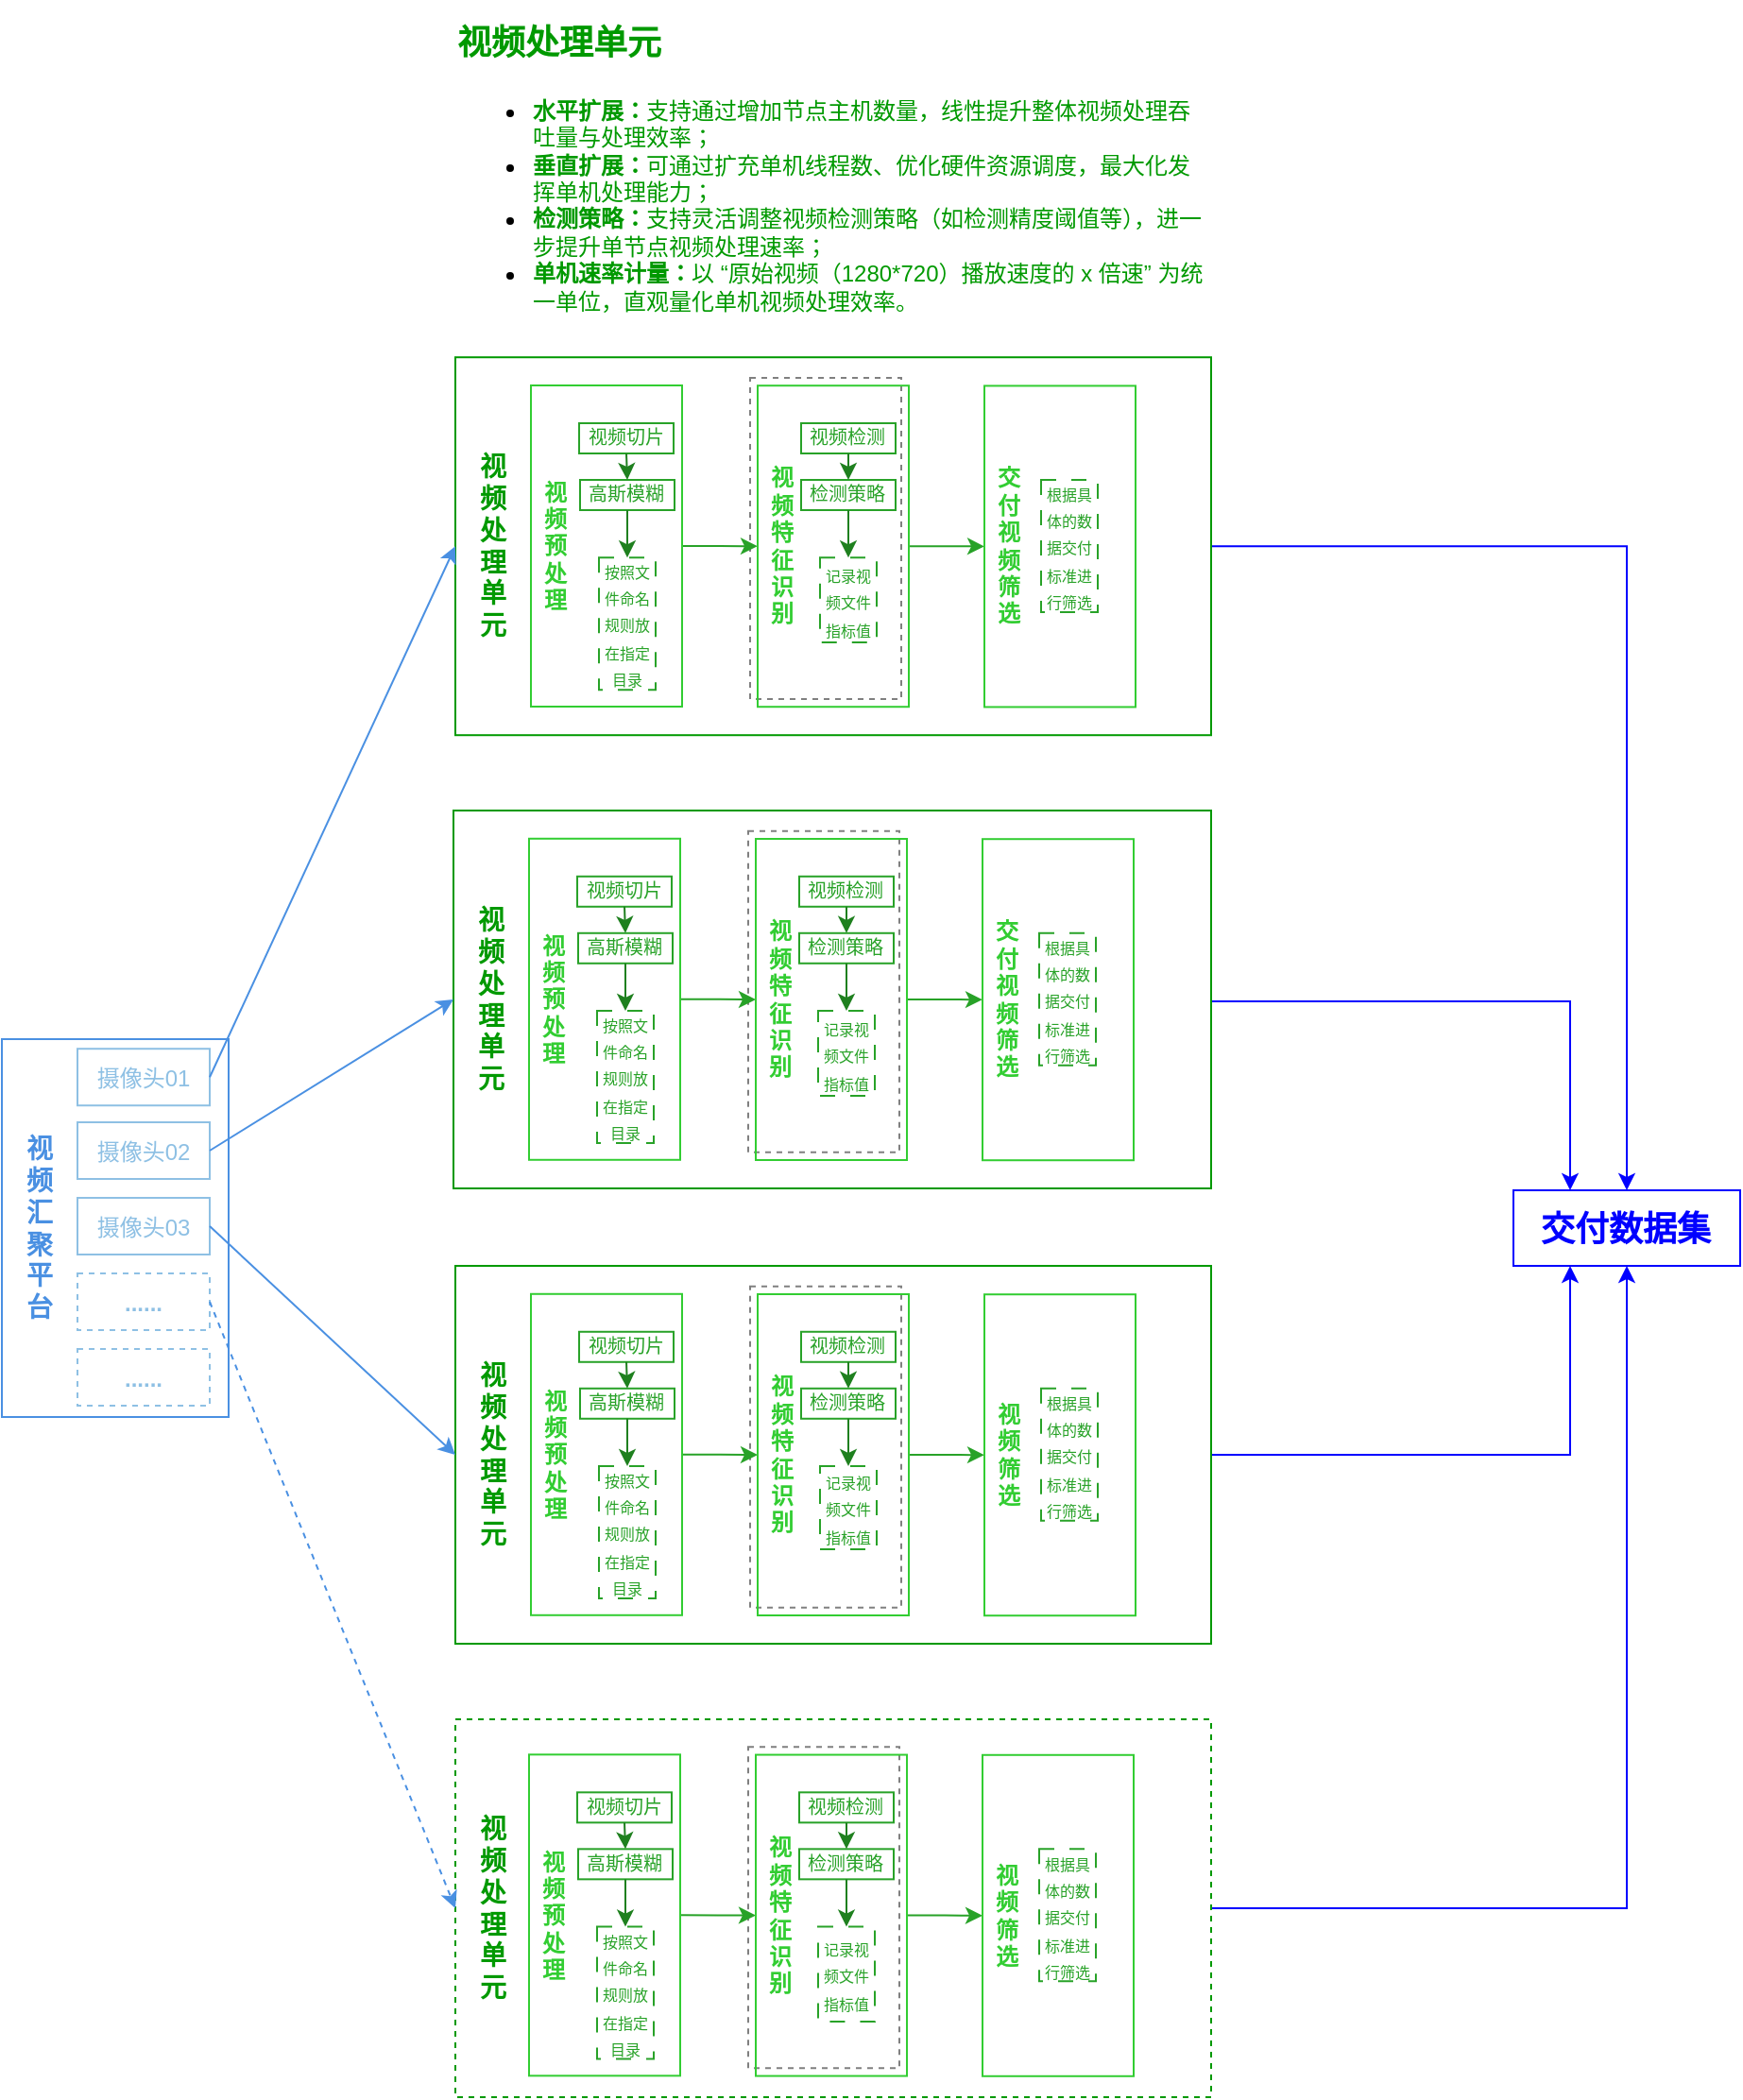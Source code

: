<mxfile version="28.2.7" pages="2">
  <diagram name="AI训练数据处理" id="o2N9xbc35cb2pJkKsNzA">
    <mxGraphModel dx="797" dy="422" grid="1" gridSize="10" guides="1" tooltips="1" connect="1" arrows="1" fold="1" page="1" pageScale="1" pageWidth="1169" pageHeight="827" math="0" shadow="0">
      <root>
        <mxCell id="0" />
        <mxCell id="1" parent="0" />
        <mxCell id="fKHp6TarYO2tzrqod3Yr-209" style="edgeStyle=orthogonalEdgeStyle;rounded=0;orthogonalLoop=1;jettySize=auto;html=1;exitX=1;exitY=0.5;exitDx=0;exitDy=0;entryX=0.5;entryY=0;entryDx=0;entryDy=0;strokeColor=#0000FF;" edge="1" parent="1" source="fKHp6TarYO2tzrqod3Yr-26" target="fKHp6TarYO2tzrqod3Yr-207">
          <mxGeometry relative="1" as="geometry" />
        </mxCell>
        <mxCell id="fKHp6TarYO2tzrqod3Yr-26" value="" style="rounded=0;whiteSpace=wrap;html=1;fillColor=none;strokeColor=#009900;" vertex="1" parent="1">
          <mxGeometry x="360" y="369.11" width="400" height="200" as="geometry" />
        </mxCell>
        <mxCell id="fKHp6TarYO2tzrqod3Yr-64" value="" style="rounded=0;whiteSpace=wrap;html=1;fillColor=none;strokeColor=#808080;dashed=1;" vertex="1" parent="1">
          <mxGeometry x="516" y="380" width="80" height="170" as="geometry" />
        </mxCell>
        <mxCell id="fKHp6TarYO2tzrqod3Yr-4" value="" style="rounded=0;whiteSpace=wrap;html=1;fillColor=none;strokeColor=#4A90E2;" vertex="1" parent="1">
          <mxGeometry x="120" y="730" width="120" height="200" as="geometry" />
        </mxCell>
        <mxCell id="fKHp6TarYO2tzrqod3Yr-5" value="&lt;font color=&quot;#4a90e2&quot;&gt;&lt;span style=&quot;font-size: 14px;&quot;&gt;&lt;b&gt;视频汇聚平台&lt;/b&gt;&lt;/span&gt;&lt;/font&gt;" style="text;html=1;align=center;verticalAlign=middle;whiteSpace=wrap;rounded=0;" vertex="1" parent="1">
          <mxGeometry x="130" y="741.111" width="20" height="177.778" as="geometry" />
        </mxCell>
        <mxCell id="fKHp6TarYO2tzrqod3Yr-6" value="" style="group" vertex="1" connectable="0" parent="1">
          <mxGeometry x="160" y="735.11" width="70" height="30" as="geometry" />
        </mxCell>
        <mxCell id="fKHp6TarYO2tzrqod3Yr-7" value="" style="group" vertex="1" connectable="0" parent="fKHp6TarYO2tzrqod3Yr-6">
          <mxGeometry width="70" height="30" as="geometry" />
        </mxCell>
        <mxCell id="fKHp6TarYO2tzrqod3Yr-8" value="" style="rounded=0;whiteSpace=wrap;html=1;fillColor=none;strokeColor=#8EC0E4;" vertex="1" parent="fKHp6TarYO2tzrqod3Yr-7">
          <mxGeometry width="70" height="30" as="geometry" />
        </mxCell>
        <mxCell id="fKHp6TarYO2tzrqod3Yr-9" value="&lt;font style=&quot;font-size: 12px;&quot; color=&quot;#8ec0e4&quot;&gt;摄像头01&lt;/font&gt;" style="text;html=1;align=center;verticalAlign=middle;whiteSpace=wrap;rounded=0;" vertex="1" parent="fKHp6TarYO2tzrqod3Yr-7">
          <mxGeometry x="7.865" y="6" width="54.27" height="19.5" as="geometry" />
        </mxCell>
        <mxCell id="fKHp6TarYO2tzrqod3Yr-10" value="" style="group" vertex="1" connectable="0" parent="1">
          <mxGeometry x="160" y="774" width="70" height="30" as="geometry" />
        </mxCell>
        <mxCell id="fKHp6TarYO2tzrqod3Yr-11" value="" style="group" vertex="1" connectable="0" parent="fKHp6TarYO2tzrqod3Yr-10">
          <mxGeometry width="70" height="30" as="geometry" />
        </mxCell>
        <mxCell id="fKHp6TarYO2tzrqod3Yr-12" value="" style="rounded=0;whiteSpace=wrap;html=1;fillColor=none;strokeColor=#8EC0E4;" vertex="1" parent="fKHp6TarYO2tzrqod3Yr-11">
          <mxGeometry width="70" height="30" as="geometry" />
        </mxCell>
        <mxCell id="fKHp6TarYO2tzrqod3Yr-13" value="&lt;font style=&quot;font-size: 12px;&quot; color=&quot;#8ec0e4&quot;&gt;摄像头02&lt;/font&gt;" style="text;html=1;align=center;verticalAlign=middle;whiteSpace=wrap;rounded=0;" vertex="1" parent="fKHp6TarYO2tzrqod3Yr-11">
          <mxGeometry x="7.865" y="6" width="54.27" height="19.5" as="geometry" />
        </mxCell>
        <mxCell id="fKHp6TarYO2tzrqod3Yr-14" value="" style="group" vertex="1" connectable="0" parent="1">
          <mxGeometry x="160" y="814" width="70" height="30" as="geometry" />
        </mxCell>
        <mxCell id="fKHp6TarYO2tzrqod3Yr-15" value="" style="group" vertex="1" connectable="0" parent="fKHp6TarYO2tzrqod3Yr-14">
          <mxGeometry width="70" height="30" as="geometry" />
        </mxCell>
        <mxCell id="fKHp6TarYO2tzrqod3Yr-16" value="" style="rounded=0;whiteSpace=wrap;html=1;fillColor=none;strokeColor=#8EC0E4;" vertex="1" parent="fKHp6TarYO2tzrqod3Yr-15">
          <mxGeometry width="70" height="30" as="geometry" />
        </mxCell>
        <mxCell id="fKHp6TarYO2tzrqod3Yr-17" value="&lt;font style=&quot;font-size: 12px;&quot; color=&quot;#8ec0e4&quot;&gt;摄像头03&lt;/font&gt;" style="text;html=1;align=center;verticalAlign=middle;whiteSpace=wrap;rounded=0;" vertex="1" parent="fKHp6TarYO2tzrqod3Yr-15">
          <mxGeometry x="7.865" y="6" width="54.27" height="19.5" as="geometry" />
        </mxCell>
        <mxCell id="fKHp6TarYO2tzrqod3Yr-18" value="" style="group" vertex="1" connectable="0" parent="1">
          <mxGeometry x="160" y="854" width="70" height="30" as="geometry" />
        </mxCell>
        <mxCell id="fKHp6TarYO2tzrqod3Yr-19" value="" style="group" vertex="1" connectable="0" parent="fKHp6TarYO2tzrqod3Yr-18">
          <mxGeometry width="70" height="30" as="geometry" />
        </mxCell>
        <mxCell id="fKHp6TarYO2tzrqod3Yr-20" value="" style="rounded=0;whiteSpace=wrap;html=1;fillColor=none;strokeColor=#8EC0E4;dashed=1;" vertex="1" parent="fKHp6TarYO2tzrqod3Yr-19">
          <mxGeometry width="70" height="30" as="geometry" />
        </mxCell>
        <mxCell id="fKHp6TarYO2tzrqod3Yr-21" value="&lt;b style=&quot;color: rgb(142, 192, 228);&quot;&gt;......&lt;/b&gt;" style="text;html=1;align=center;verticalAlign=middle;whiteSpace=wrap;rounded=0;" vertex="1" parent="fKHp6TarYO2tzrqod3Yr-19">
          <mxGeometry x="7.865" y="6" width="54.27" height="19.5" as="geometry" />
        </mxCell>
        <mxCell id="fKHp6TarYO2tzrqod3Yr-22" value="" style="group;dashed=1;" vertex="1" connectable="0" parent="1">
          <mxGeometry x="160" y="894" width="70" height="30" as="geometry" />
        </mxCell>
        <mxCell id="fKHp6TarYO2tzrqod3Yr-23" value="" style="group" vertex="1" connectable="0" parent="fKHp6TarYO2tzrqod3Yr-22">
          <mxGeometry width="70" height="30" as="geometry" />
        </mxCell>
        <mxCell id="fKHp6TarYO2tzrqod3Yr-24" value="" style="rounded=0;whiteSpace=wrap;html=1;fillColor=none;strokeColor=#8EC0E4;dashed=1;" vertex="1" parent="fKHp6TarYO2tzrqod3Yr-23">
          <mxGeometry width="70" height="30" as="geometry" />
        </mxCell>
        <mxCell id="fKHp6TarYO2tzrqod3Yr-25" value="&lt;font color=&quot;#8ec0e4&quot;&gt;&lt;b&gt;......&lt;/b&gt;&lt;/font&gt;" style="text;html=1;align=center;verticalAlign=middle;whiteSpace=wrap;rounded=0;" vertex="1" parent="fKHp6TarYO2tzrqod3Yr-23">
          <mxGeometry x="7.865" y="6" width="54.27" height="19.5" as="geometry" />
        </mxCell>
        <mxCell id="fKHp6TarYO2tzrqod3Yr-27" value="&lt;font style=&quot;color: rgb(0, 153, 0);&quot;&gt;&lt;span style=&quot;font-size: 14px;&quot;&gt;&lt;b style=&quot;&quot;&gt;视频处理单元&lt;/b&gt;&lt;/span&gt;&lt;/font&gt;" style="text;html=1;align=center;verticalAlign=middle;whiteSpace=wrap;rounded=0;" vertex="1" parent="1">
          <mxGeometry x="370" y="380.221" width="20" height="177.778" as="geometry" />
        </mxCell>
        <mxCell id="fKHp6TarYO2tzrqod3Yr-44" style="edgeStyle=orthogonalEdgeStyle;rounded=0;orthogonalLoop=1;jettySize=auto;html=1;exitX=1;exitY=0.5;exitDx=0;exitDy=0;entryX=0;entryY=0.5;entryDx=0;entryDy=0;strokeColor=#28A228;" edge="1" parent="1" source="fKHp6TarYO2tzrqod3Yr-30" target="fKHp6TarYO2tzrqod3Yr-32">
          <mxGeometry relative="1" as="geometry" />
        </mxCell>
        <mxCell id="fKHp6TarYO2tzrqod3Yr-30" value="" style="rounded=0;whiteSpace=wrap;html=1;fillColor=none;strokeColor=#32CD32;" vertex="1" parent="1">
          <mxGeometry x="400" y="384" width="80" height="170" as="geometry" />
        </mxCell>
        <mxCell id="fKHp6TarYO2tzrqod3Yr-31" value="&lt;font style=&quot;font-size: 12px; color: rgb(50, 205, 50);&quot;&gt;&lt;b style=&quot;&quot;&gt;视频预处理&lt;/b&gt;&lt;/font&gt;" style="text;html=1;align=center;verticalAlign=middle;whiteSpace=wrap;rounded=0;" vertex="1" parent="1">
          <mxGeometry x="403" y="397.67" width="20" height="142.89" as="geometry" />
        </mxCell>
        <mxCell id="fKHp6TarYO2tzrqod3Yr-49" style="edgeStyle=orthogonalEdgeStyle;rounded=0;orthogonalLoop=1;jettySize=auto;html=1;exitX=1;exitY=0.5;exitDx=0;exitDy=0;entryX=0;entryY=0.5;entryDx=0;entryDy=0;strokeColor=#28A228;" edge="1" parent="1" source="fKHp6TarYO2tzrqod3Yr-32" target="fKHp6TarYO2tzrqod3Yr-34">
          <mxGeometry relative="1" as="geometry" />
        </mxCell>
        <mxCell id="fKHp6TarYO2tzrqod3Yr-32" value="" style="rounded=0;whiteSpace=wrap;html=1;fillColor=none;strokeColor=#32CD32;" vertex="1" parent="1">
          <mxGeometry x="520" y="384.11" width="80" height="170" as="geometry" />
        </mxCell>
        <mxCell id="fKHp6TarYO2tzrqod3Yr-33" value="&lt;font style=&quot;font-size: 12px; color: rgb(50, 205, 50);&quot;&gt;&lt;b style=&quot;&quot;&gt;视频特征识别&lt;/b&gt;&lt;/font&gt;" style="text;html=1;align=center;verticalAlign=middle;whiteSpace=wrap;rounded=0;" vertex="1" parent="1">
          <mxGeometry x="523" y="397.78" width="20" height="142.89" as="geometry" />
        </mxCell>
        <mxCell id="fKHp6TarYO2tzrqod3Yr-34" value="" style="rounded=0;whiteSpace=wrap;html=1;fillColor=none;strokeColor=#32CD32;" vertex="1" parent="1">
          <mxGeometry x="640" y="384.22" width="80" height="170" as="geometry" />
        </mxCell>
        <mxCell id="fKHp6TarYO2tzrqod3Yr-35" value="&lt;font style=&quot;font-size: 12px; color: rgb(50, 205, 50);&quot;&gt;&lt;b style=&quot;&quot;&gt;交付视频筛选&lt;/b&gt;&lt;/font&gt;" style="text;html=1;align=center;verticalAlign=middle;whiteSpace=wrap;rounded=0;" vertex="1" parent="1">
          <mxGeometry x="643" y="397.89" width="20" height="142.89" as="geometry" />
        </mxCell>
        <mxCell id="fKHp6TarYO2tzrqod3Yr-36" value="" style="group" vertex="1" connectable="0" parent="1">
          <mxGeometry x="426" y="434" width="50" height="16" as="geometry" />
        </mxCell>
        <mxCell id="fKHp6TarYO2tzrqod3Yr-37" value="" style="group" vertex="1" connectable="0" parent="fKHp6TarYO2tzrqod3Yr-36">
          <mxGeometry width="50" height="16" as="geometry" />
        </mxCell>
        <mxCell id="fKHp6TarYO2tzrqod3Yr-38" value="" style="rounded=0;whiteSpace=wrap;html=1;fillColor=none;strokeColor=#28A228;" vertex="1" parent="fKHp6TarYO2tzrqod3Yr-37">
          <mxGeometry width="50" height="16" as="geometry" />
        </mxCell>
        <mxCell id="fKHp6TarYO2tzrqod3Yr-39" value="&lt;font style=&quot;font-size: 10px;&quot; color=&quot;#28a228&quot;&gt;高斯模糊&lt;/font&gt;" style="text;html=1;align=center;verticalAlign=middle;whiteSpace=wrap;rounded=0;" vertex="1" parent="fKHp6TarYO2tzrqod3Yr-37">
          <mxGeometry x="1.01" y="4.17" width="46.99" height="5.55" as="geometry" />
        </mxCell>
        <mxCell id="fKHp6TarYO2tzrqod3Yr-40" value="" style="group" vertex="1" connectable="0" parent="1">
          <mxGeometry x="425.51" y="404.0" width="50" height="16" as="geometry" />
        </mxCell>
        <mxCell id="fKHp6TarYO2tzrqod3Yr-41" value="" style="group" vertex="1" connectable="0" parent="fKHp6TarYO2tzrqod3Yr-40">
          <mxGeometry width="50" height="16" as="geometry" />
        </mxCell>
        <mxCell id="fKHp6TarYO2tzrqod3Yr-42" value="" style="rounded=0;whiteSpace=wrap;html=1;fillColor=none;strokeColor=#28A228;" vertex="1" parent="fKHp6TarYO2tzrqod3Yr-41">
          <mxGeometry width="50" height="16" as="geometry" />
        </mxCell>
        <mxCell id="fKHp6TarYO2tzrqod3Yr-43" value="&lt;font color=&quot;#28a228&quot;&gt;&lt;span style=&quot;font-size: 10px;&quot;&gt;视频切片&lt;/span&gt;&lt;/font&gt;" style="text;html=1;align=center;verticalAlign=middle;whiteSpace=wrap;rounded=0;" vertex="1" parent="fKHp6TarYO2tzrqod3Yr-41">
          <mxGeometry x="1.01" y="4.17" width="46.99" height="5.55" as="geometry" />
        </mxCell>
        <mxCell id="fKHp6TarYO2tzrqod3Yr-46" style="edgeStyle=orthogonalEdgeStyle;rounded=0;orthogonalLoop=1;jettySize=auto;html=1;exitX=0.5;exitY=1;exitDx=0;exitDy=0;entryX=0.5;entryY=0;entryDx=0;entryDy=0;strokeColor=#1F801F;" edge="1" parent="1" source="fKHp6TarYO2tzrqod3Yr-42" target="fKHp6TarYO2tzrqod3Yr-38">
          <mxGeometry relative="1" as="geometry" />
        </mxCell>
        <mxCell id="fKHp6TarYO2tzrqod3Yr-47" value="&lt;font style=&quot;font-size: 8px; color: rgb(40, 162, 40);&quot;&gt;按照文件命名规则放在指定目录&lt;/font&gt;" style="text;html=1;align=center;verticalAlign=middle;whiteSpace=wrap;rounded=0;dashed=1;dashPattern=8 8;strokeColor=#28A228;" vertex="1" parent="1">
          <mxGeometry x="436" y="475.11" width="30" height="70" as="geometry" />
        </mxCell>
        <mxCell id="fKHp6TarYO2tzrqod3Yr-48" style="edgeStyle=orthogonalEdgeStyle;rounded=0;orthogonalLoop=1;jettySize=auto;html=1;exitX=0.5;exitY=1;exitDx=0;exitDy=0;entryX=0.5;entryY=0;entryDx=0;entryDy=0;strokeColor=#1F801F;" edge="1" parent="1" source="fKHp6TarYO2tzrqod3Yr-38" target="fKHp6TarYO2tzrqod3Yr-47">
          <mxGeometry relative="1" as="geometry" />
        </mxCell>
        <mxCell id="fKHp6TarYO2tzrqod3Yr-51" value="" style="group" vertex="1" connectable="0" parent="1">
          <mxGeometry x="543" y="404" width="50" height="16" as="geometry" />
        </mxCell>
        <mxCell id="fKHp6TarYO2tzrqod3Yr-52" value="" style="group" vertex="1" connectable="0" parent="fKHp6TarYO2tzrqod3Yr-51">
          <mxGeometry width="50" height="16" as="geometry" />
        </mxCell>
        <mxCell id="fKHp6TarYO2tzrqod3Yr-53" value="" style="rounded=0;whiteSpace=wrap;html=1;fillColor=none;strokeColor=#28A228;" vertex="1" parent="fKHp6TarYO2tzrqod3Yr-52">
          <mxGeometry width="50" height="16" as="geometry" />
        </mxCell>
        <mxCell id="fKHp6TarYO2tzrqod3Yr-54" value="&lt;font color=&quot;#28a228&quot;&gt;&lt;span style=&quot;font-size: 10px;&quot;&gt;视频检测&lt;/span&gt;&lt;/font&gt;" style="text;html=1;align=center;verticalAlign=middle;whiteSpace=wrap;rounded=0;" vertex="1" parent="fKHp6TarYO2tzrqod3Yr-52">
          <mxGeometry x="1.01" y="4.17" width="46.99" height="5.55" as="geometry" />
        </mxCell>
        <mxCell id="fKHp6TarYO2tzrqod3Yr-55" value="" style="group" vertex="1" connectable="0" parent="1">
          <mxGeometry x="543" y="434" width="50" height="16" as="geometry" />
        </mxCell>
        <mxCell id="fKHp6TarYO2tzrqod3Yr-56" value="" style="group" vertex="1" connectable="0" parent="fKHp6TarYO2tzrqod3Yr-55">
          <mxGeometry width="50" height="16" as="geometry" />
        </mxCell>
        <mxCell id="fKHp6TarYO2tzrqod3Yr-57" value="" style="rounded=0;whiteSpace=wrap;html=1;fillColor=none;strokeColor=#28A228;" vertex="1" parent="fKHp6TarYO2tzrqod3Yr-56">
          <mxGeometry width="50" height="16" as="geometry" />
        </mxCell>
        <mxCell id="fKHp6TarYO2tzrqod3Yr-58" value="&lt;font color=&quot;#28a228&quot;&gt;&lt;span style=&quot;font-size: 10px;&quot;&gt;检测策略&lt;/span&gt;&lt;/font&gt;" style="text;html=1;align=center;verticalAlign=middle;whiteSpace=wrap;rounded=0;" vertex="1" parent="fKHp6TarYO2tzrqod3Yr-56">
          <mxGeometry x="1.01" y="4.17" width="46.99" height="5.55" as="geometry" />
        </mxCell>
        <mxCell id="fKHp6TarYO2tzrqod3Yr-59" style="edgeStyle=orthogonalEdgeStyle;rounded=0;orthogonalLoop=1;jettySize=auto;html=1;exitX=0.5;exitY=1;exitDx=0;exitDy=0;entryX=0.5;entryY=0;entryDx=0;entryDy=0;strokeColor=#1F801F;" edge="1" parent="1" source="fKHp6TarYO2tzrqod3Yr-53" target="fKHp6TarYO2tzrqod3Yr-57">
          <mxGeometry relative="1" as="geometry" />
        </mxCell>
        <mxCell id="fKHp6TarYO2tzrqod3Yr-60" value="&lt;font color=&quot;#28a228&quot;&gt;&lt;span style=&quot;font-size: 8px;&quot;&gt;记录视频文件指标值&lt;/span&gt;&lt;/font&gt;" style="text;html=1;align=center;verticalAlign=middle;whiteSpace=wrap;rounded=0;dashed=1;dashPattern=8 8;strokeColor=#28A228;" vertex="1" parent="1">
          <mxGeometry x="553" y="475.11" width="30" height="44.89" as="geometry" />
        </mxCell>
        <mxCell id="fKHp6TarYO2tzrqod3Yr-61" style="edgeStyle=orthogonalEdgeStyle;rounded=0;orthogonalLoop=1;jettySize=auto;html=1;exitX=0.5;exitY=1;exitDx=0;exitDy=0;entryX=0.5;entryY=0;entryDx=0;entryDy=0;strokeColor=#1F801F;" edge="1" parent="1" source="fKHp6TarYO2tzrqod3Yr-57" target="fKHp6TarYO2tzrqod3Yr-60">
          <mxGeometry relative="1" as="geometry" />
        </mxCell>
        <mxCell id="fKHp6TarYO2tzrqod3Yr-63" value="&lt;font style=&quot;font-size: 8px; color: rgb(40, 162, 40);&quot;&gt;根据具体的数据交付标准进行筛选&lt;/font&gt;" style="text;html=1;align=center;verticalAlign=middle;whiteSpace=wrap;rounded=0;dashed=1;dashPattern=8 8;strokeColor=#28A228;" vertex="1" parent="1">
          <mxGeometry x="670" y="434" width="30" height="70" as="geometry" />
        </mxCell>
        <mxCell id="fKHp6TarYO2tzrqod3Yr-210" style="edgeStyle=orthogonalEdgeStyle;rounded=0;orthogonalLoop=1;jettySize=auto;html=1;exitX=1;exitY=0.5;exitDx=0;exitDy=0;entryX=0.25;entryY=0;entryDx=0;entryDy=0;strokeColor=#0000FF;" edge="1" parent="1" source="fKHp6TarYO2tzrqod3Yr-65" target="fKHp6TarYO2tzrqod3Yr-207">
          <mxGeometry relative="1" as="geometry">
            <Array as="points">
              <mxPoint x="760" y="710" />
              <mxPoint x="950" y="710" />
            </Array>
          </mxGeometry>
        </mxCell>
        <mxCell id="fKHp6TarYO2tzrqod3Yr-65" value="" style="rounded=0;whiteSpace=wrap;html=1;fillColor=none;strokeColor=#009900;" vertex="1" parent="1">
          <mxGeometry x="359" y="609" width="401" height="200" as="geometry" />
        </mxCell>
        <mxCell id="fKHp6TarYO2tzrqod3Yr-66" value="" style="rounded=0;whiteSpace=wrap;html=1;fillColor=none;strokeColor=#808080;dashed=1;" vertex="1" parent="1">
          <mxGeometry x="515" y="619.89" width="80" height="170" as="geometry" />
        </mxCell>
        <mxCell id="fKHp6TarYO2tzrqod3Yr-67" value="&lt;font style=&quot;color: rgb(0, 153, 0);&quot;&gt;&lt;span style=&quot;font-size: 14px;&quot;&gt;&lt;b style=&quot;&quot;&gt;视频处理单元&lt;/b&gt;&lt;/span&gt;&lt;/font&gt;" style="text;html=1;align=center;verticalAlign=middle;whiteSpace=wrap;rounded=0;" vertex="1" parent="1">
          <mxGeometry x="369" y="620.111" width="20" height="177.778" as="geometry" />
        </mxCell>
        <mxCell id="fKHp6TarYO2tzrqod3Yr-68" style="edgeStyle=orthogonalEdgeStyle;rounded=0;orthogonalLoop=1;jettySize=auto;html=1;exitX=1;exitY=0.5;exitDx=0;exitDy=0;entryX=0;entryY=0.5;entryDx=0;entryDy=0;strokeColor=#28A228;" edge="1" parent="1" source="fKHp6TarYO2tzrqod3Yr-69" target="fKHp6TarYO2tzrqod3Yr-72">
          <mxGeometry relative="1" as="geometry" />
        </mxCell>
        <mxCell id="fKHp6TarYO2tzrqod3Yr-69" value="" style="rounded=0;whiteSpace=wrap;html=1;fillColor=none;strokeColor=#32CD32;" vertex="1" parent="1">
          <mxGeometry x="399" y="623.89" width="80" height="170" as="geometry" />
        </mxCell>
        <mxCell id="fKHp6TarYO2tzrqod3Yr-70" value="&lt;font style=&quot;font-size: 12px; color: rgb(50, 205, 50);&quot;&gt;&lt;b style=&quot;&quot;&gt;视频预处理&lt;/b&gt;&lt;/font&gt;" style="text;html=1;align=center;verticalAlign=middle;whiteSpace=wrap;rounded=0;" vertex="1" parent="1">
          <mxGeometry x="402" y="637.56" width="20" height="142.89" as="geometry" />
        </mxCell>
        <mxCell id="fKHp6TarYO2tzrqod3Yr-71" style="edgeStyle=orthogonalEdgeStyle;rounded=0;orthogonalLoop=1;jettySize=auto;html=1;exitX=1;exitY=0.5;exitDx=0;exitDy=0;entryX=0;entryY=0.5;entryDx=0;entryDy=0;strokeColor=#28A228;" edge="1" parent="1" source="fKHp6TarYO2tzrqod3Yr-72" target="fKHp6TarYO2tzrqod3Yr-74">
          <mxGeometry relative="1" as="geometry" />
        </mxCell>
        <mxCell id="fKHp6TarYO2tzrqod3Yr-72" value="" style="rounded=0;whiteSpace=wrap;html=1;fillColor=none;strokeColor=#32CD32;" vertex="1" parent="1">
          <mxGeometry x="519" y="624" width="80" height="170" as="geometry" />
        </mxCell>
        <mxCell id="fKHp6TarYO2tzrqod3Yr-73" value="&lt;font style=&quot;font-size: 12px; color: rgb(50, 205, 50);&quot;&gt;&lt;b style=&quot;&quot;&gt;视频特征识别&lt;/b&gt;&lt;/font&gt;" style="text;html=1;align=center;verticalAlign=middle;whiteSpace=wrap;rounded=0;" vertex="1" parent="1">
          <mxGeometry x="522" y="637.67" width="20" height="142.89" as="geometry" />
        </mxCell>
        <mxCell id="fKHp6TarYO2tzrqod3Yr-74" value="" style="rounded=0;whiteSpace=wrap;html=1;fillColor=none;strokeColor=#32CD32;" vertex="1" parent="1">
          <mxGeometry x="639" y="624.11" width="80" height="170" as="geometry" />
        </mxCell>
        <mxCell id="fKHp6TarYO2tzrqod3Yr-75" value="&lt;font style=&quot;font-size: 12px; color: rgb(50, 205, 50);&quot;&gt;&lt;b style=&quot;&quot;&gt;交付视频筛选&lt;/b&gt;&lt;/font&gt;" style="text;html=1;align=center;verticalAlign=middle;whiteSpace=wrap;rounded=0;" vertex="1" parent="1">
          <mxGeometry x="642" y="637.78" width="20" height="142.89" as="geometry" />
        </mxCell>
        <mxCell id="fKHp6TarYO2tzrqod3Yr-76" value="" style="group" vertex="1" connectable="0" parent="1">
          <mxGeometry x="425" y="673.89" width="50" height="16" as="geometry" />
        </mxCell>
        <mxCell id="fKHp6TarYO2tzrqod3Yr-77" value="" style="group" vertex="1" connectable="0" parent="fKHp6TarYO2tzrqod3Yr-76">
          <mxGeometry width="50" height="16" as="geometry" />
        </mxCell>
        <mxCell id="fKHp6TarYO2tzrqod3Yr-78" value="" style="rounded=0;whiteSpace=wrap;html=1;fillColor=none;strokeColor=#28A228;" vertex="1" parent="fKHp6TarYO2tzrqod3Yr-77">
          <mxGeometry width="50" height="16" as="geometry" />
        </mxCell>
        <mxCell id="fKHp6TarYO2tzrqod3Yr-79" value="&lt;font style=&quot;font-size: 10px;&quot; color=&quot;#28a228&quot;&gt;高斯模糊&lt;/font&gt;" style="text;html=1;align=center;verticalAlign=middle;whiteSpace=wrap;rounded=0;" vertex="1" parent="fKHp6TarYO2tzrqod3Yr-77">
          <mxGeometry x="1.01" y="4.17" width="46.99" height="5.55" as="geometry" />
        </mxCell>
        <mxCell id="fKHp6TarYO2tzrqod3Yr-80" value="" style="group" vertex="1" connectable="0" parent="1">
          <mxGeometry x="424.51" y="643.89" width="50" height="16" as="geometry" />
        </mxCell>
        <mxCell id="fKHp6TarYO2tzrqod3Yr-81" value="" style="group" vertex="1" connectable="0" parent="fKHp6TarYO2tzrqod3Yr-80">
          <mxGeometry width="50" height="16" as="geometry" />
        </mxCell>
        <mxCell id="fKHp6TarYO2tzrqod3Yr-82" value="" style="rounded=0;whiteSpace=wrap;html=1;fillColor=none;strokeColor=#28A228;" vertex="1" parent="fKHp6TarYO2tzrqod3Yr-81">
          <mxGeometry width="50" height="16" as="geometry" />
        </mxCell>
        <mxCell id="fKHp6TarYO2tzrqod3Yr-83" value="&lt;font color=&quot;#28a228&quot;&gt;&lt;span style=&quot;font-size: 10px;&quot;&gt;视频切片&lt;/span&gt;&lt;/font&gt;" style="text;html=1;align=center;verticalAlign=middle;whiteSpace=wrap;rounded=0;" vertex="1" parent="fKHp6TarYO2tzrqod3Yr-81">
          <mxGeometry x="1.01" y="4.17" width="46.99" height="5.55" as="geometry" />
        </mxCell>
        <mxCell id="fKHp6TarYO2tzrqod3Yr-84" style="edgeStyle=orthogonalEdgeStyle;rounded=0;orthogonalLoop=1;jettySize=auto;html=1;exitX=0.5;exitY=1;exitDx=0;exitDy=0;entryX=0.5;entryY=0;entryDx=0;entryDy=0;strokeColor=#1F801F;" edge="1" parent="1" source="fKHp6TarYO2tzrqod3Yr-82" target="fKHp6TarYO2tzrqod3Yr-78">
          <mxGeometry relative="1" as="geometry" />
        </mxCell>
        <mxCell id="fKHp6TarYO2tzrqod3Yr-85" value="&lt;font style=&quot;font-size: 8px; color: rgb(40, 162, 40);&quot;&gt;按照文件命名规则放在指定目录&lt;/font&gt;" style="text;html=1;align=center;verticalAlign=middle;whiteSpace=wrap;rounded=0;dashed=1;dashPattern=8 8;strokeColor=#28A228;" vertex="1" parent="1">
          <mxGeometry x="435" y="715" width="30" height="70" as="geometry" />
        </mxCell>
        <mxCell id="fKHp6TarYO2tzrqod3Yr-86" style="edgeStyle=orthogonalEdgeStyle;rounded=0;orthogonalLoop=1;jettySize=auto;html=1;exitX=0.5;exitY=1;exitDx=0;exitDy=0;entryX=0.5;entryY=0;entryDx=0;entryDy=0;strokeColor=#1F801F;" edge="1" parent="1" source="fKHp6TarYO2tzrqod3Yr-78" target="fKHp6TarYO2tzrqod3Yr-85">
          <mxGeometry relative="1" as="geometry" />
        </mxCell>
        <mxCell id="fKHp6TarYO2tzrqod3Yr-87" value="" style="group" vertex="1" connectable="0" parent="1">
          <mxGeometry x="542" y="643.89" width="50" height="16" as="geometry" />
        </mxCell>
        <mxCell id="fKHp6TarYO2tzrqod3Yr-88" value="" style="group" vertex="1" connectable="0" parent="fKHp6TarYO2tzrqod3Yr-87">
          <mxGeometry width="50" height="16" as="geometry" />
        </mxCell>
        <mxCell id="fKHp6TarYO2tzrqod3Yr-89" value="" style="rounded=0;whiteSpace=wrap;html=1;fillColor=none;strokeColor=#28A228;" vertex="1" parent="fKHp6TarYO2tzrqod3Yr-88">
          <mxGeometry width="50" height="16" as="geometry" />
        </mxCell>
        <mxCell id="fKHp6TarYO2tzrqod3Yr-90" value="&lt;font color=&quot;#28a228&quot;&gt;&lt;span style=&quot;font-size: 10px;&quot;&gt;视频检测&lt;/span&gt;&lt;/font&gt;" style="text;html=1;align=center;verticalAlign=middle;whiteSpace=wrap;rounded=0;" vertex="1" parent="fKHp6TarYO2tzrqod3Yr-88">
          <mxGeometry x="1.01" y="4.17" width="46.99" height="5.55" as="geometry" />
        </mxCell>
        <mxCell id="fKHp6TarYO2tzrqod3Yr-91" value="" style="group" vertex="1" connectable="0" parent="1">
          <mxGeometry x="542" y="673.89" width="50" height="16" as="geometry" />
        </mxCell>
        <mxCell id="fKHp6TarYO2tzrqod3Yr-92" value="" style="group" vertex="1" connectable="0" parent="fKHp6TarYO2tzrqod3Yr-91">
          <mxGeometry width="50" height="16" as="geometry" />
        </mxCell>
        <mxCell id="fKHp6TarYO2tzrqod3Yr-93" value="" style="rounded=0;whiteSpace=wrap;html=1;fillColor=none;strokeColor=#28A228;" vertex="1" parent="fKHp6TarYO2tzrqod3Yr-92">
          <mxGeometry width="50" height="16" as="geometry" />
        </mxCell>
        <mxCell id="fKHp6TarYO2tzrqod3Yr-94" value="&lt;font color=&quot;#28a228&quot;&gt;&lt;span style=&quot;font-size: 10px;&quot;&gt;检测策略&lt;/span&gt;&lt;/font&gt;" style="text;html=1;align=center;verticalAlign=middle;whiteSpace=wrap;rounded=0;" vertex="1" parent="fKHp6TarYO2tzrqod3Yr-92">
          <mxGeometry x="1.01" y="4.17" width="46.99" height="5.55" as="geometry" />
        </mxCell>
        <mxCell id="fKHp6TarYO2tzrqod3Yr-95" style="edgeStyle=orthogonalEdgeStyle;rounded=0;orthogonalLoop=1;jettySize=auto;html=1;exitX=0.5;exitY=1;exitDx=0;exitDy=0;entryX=0.5;entryY=0;entryDx=0;entryDy=0;strokeColor=#1F801F;" edge="1" parent="1" source="fKHp6TarYO2tzrqod3Yr-89" target="fKHp6TarYO2tzrqod3Yr-93">
          <mxGeometry relative="1" as="geometry" />
        </mxCell>
        <mxCell id="fKHp6TarYO2tzrqod3Yr-96" value="&lt;span style=&quot;color: rgb(40, 162, 40); font-size: 8px;&quot;&gt;记录视频文件指标值&lt;/span&gt;" style="text;html=1;align=center;verticalAlign=middle;whiteSpace=wrap;rounded=0;dashed=1;dashPattern=8 8;strokeColor=#28A228;" vertex="1" parent="1">
          <mxGeometry x="552" y="715" width="30" height="45" as="geometry" />
        </mxCell>
        <mxCell id="fKHp6TarYO2tzrqod3Yr-97" style="edgeStyle=orthogonalEdgeStyle;rounded=0;orthogonalLoop=1;jettySize=auto;html=1;exitX=0.5;exitY=1;exitDx=0;exitDy=0;entryX=0.5;entryY=0;entryDx=0;entryDy=0;strokeColor=#1F801F;" edge="1" parent="1" source="fKHp6TarYO2tzrqod3Yr-93" target="fKHp6TarYO2tzrqod3Yr-96">
          <mxGeometry relative="1" as="geometry" />
        </mxCell>
        <mxCell id="fKHp6TarYO2tzrqod3Yr-98" value="&lt;font style=&quot;font-size: 8px; color: rgb(40, 162, 40);&quot;&gt;根据具体的数据交付标准进行筛选&lt;/font&gt;" style="text;html=1;align=center;verticalAlign=middle;whiteSpace=wrap;rounded=0;dashed=1;dashPattern=8 8;strokeColor=#28A228;" vertex="1" parent="1">
          <mxGeometry x="669" y="673.89" width="30" height="70" as="geometry" />
        </mxCell>
        <mxCell id="fKHp6TarYO2tzrqod3Yr-211" style="edgeStyle=orthogonalEdgeStyle;rounded=0;orthogonalLoop=1;jettySize=auto;html=1;exitX=1;exitY=0.5;exitDx=0;exitDy=0;entryX=0.25;entryY=1;entryDx=0;entryDy=0;strokeColor=#0000FF;" edge="1" parent="1" source="fKHp6TarYO2tzrqod3Yr-99" target="fKHp6TarYO2tzrqod3Yr-207">
          <mxGeometry relative="1" as="geometry" />
        </mxCell>
        <mxCell id="fKHp6TarYO2tzrqod3Yr-99" value="" style="rounded=0;whiteSpace=wrap;html=1;fillColor=none;strokeColor=#009900;" vertex="1" parent="1">
          <mxGeometry x="360" y="850" width="400" height="200" as="geometry" />
        </mxCell>
        <mxCell id="fKHp6TarYO2tzrqod3Yr-100" value="" style="rounded=0;whiteSpace=wrap;html=1;fillColor=none;strokeColor=#808080;dashed=1;" vertex="1" parent="1">
          <mxGeometry x="516" y="860.89" width="80" height="170" as="geometry" />
        </mxCell>
        <mxCell id="fKHp6TarYO2tzrqod3Yr-101" value="&lt;font style=&quot;color: rgb(0, 153, 0);&quot;&gt;&lt;span style=&quot;font-size: 14px;&quot;&gt;&lt;b style=&quot;&quot;&gt;视频处理单元&lt;/b&gt;&lt;/span&gt;&lt;/font&gt;" style="text;html=1;align=center;verticalAlign=middle;whiteSpace=wrap;rounded=0;" vertex="1" parent="1">
          <mxGeometry x="370" y="861.111" width="20" height="177.778" as="geometry" />
        </mxCell>
        <mxCell id="fKHp6TarYO2tzrqod3Yr-102" style="edgeStyle=orthogonalEdgeStyle;rounded=0;orthogonalLoop=1;jettySize=auto;html=1;exitX=1;exitY=0.5;exitDx=0;exitDy=0;entryX=0;entryY=0.5;entryDx=0;entryDy=0;strokeColor=#28A228;" edge="1" parent="1" source="fKHp6TarYO2tzrqod3Yr-103" target="fKHp6TarYO2tzrqod3Yr-106">
          <mxGeometry relative="1" as="geometry" />
        </mxCell>
        <mxCell id="fKHp6TarYO2tzrqod3Yr-103" value="" style="rounded=0;whiteSpace=wrap;html=1;fillColor=none;strokeColor=#32CD32;" vertex="1" parent="1">
          <mxGeometry x="400" y="864.89" width="80" height="170" as="geometry" />
        </mxCell>
        <mxCell id="fKHp6TarYO2tzrqod3Yr-104" value="&lt;font style=&quot;font-size: 12px; color: rgb(50, 205, 50);&quot;&gt;&lt;b style=&quot;&quot;&gt;视频预处理&lt;/b&gt;&lt;/font&gt;" style="text;html=1;align=center;verticalAlign=middle;whiteSpace=wrap;rounded=0;" vertex="1" parent="1">
          <mxGeometry x="403" y="878.56" width="20" height="142.89" as="geometry" />
        </mxCell>
        <mxCell id="fKHp6TarYO2tzrqod3Yr-105" style="edgeStyle=orthogonalEdgeStyle;rounded=0;orthogonalLoop=1;jettySize=auto;html=1;exitX=1;exitY=0.5;exitDx=0;exitDy=0;entryX=0;entryY=0.5;entryDx=0;entryDy=0;strokeColor=#28A228;" edge="1" parent="1" source="fKHp6TarYO2tzrqod3Yr-106" target="fKHp6TarYO2tzrqod3Yr-108">
          <mxGeometry relative="1" as="geometry" />
        </mxCell>
        <mxCell id="fKHp6TarYO2tzrqod3Yr-106" value="" style="rounded=0;whiteSpace=wrap;html=1;fillColor=none;strokeColor=#32CD32;" vertex="1" parent="1">
          <mxGeometry x="520" y="865" width="80" height="170" as="geometry" />
        </mxCell>
        <mxCell id="fKHp6TarYO2tzrqod3Yr-107" value="&lt;font style=&quot;font-size: 12px; color: rgb(50, 205, 50);&quot;&gt;&lt;b style=&quot;&quot;&gt;视频特征识别&lt;/b&gt;&lt;/font&gt;" style="text;html=1;align=center;verticalAlign=middle;whiteSpace=wrap;rounded=0;" vertex="1" parent="1">
          <mxGeometry x="523" y="878.67" width="20" height="142.89" as="geometry" />
        </mxCell>
        <mxCell id="fKHp6TarYO2tzrqod3Yr-108" value="" style="rounded=0;whiteSpace=wrap;html=1;fillColor=none;strokeColor=#32CD32;" vertex="1" parent="1">
          <mxGeometry x="640" y="865.11" width="80" height="170" as="geometry" />
        </mxCell>
        <mxCell id="fKHp6TarYO2tzrqod3Yr-109" value="&lt;font style=&quot;font-size: 12px; color: rgb(50, 205, 50);&quot;&gt;&lt;b style=&quot;&quot;&gt;视频筛选&lt;/b&gt;&lt;/font&gt;" style="text;html=1;align=center;verticalAlign=middle;whiteSpace=wrap;rounded=0;" vertex="1" parent="1">
          <mxGeometry x="643" y="878.78" width="20" height="142.89" as="geometry" />
        </mxCell>
        <mxCell id="fKHp6TarYO2tzrqod3Yr-110" value="" style="group" vertex="1" connectable="0" parent="1">
          <mxGeometry x="426" y="914.89" width="50" height="16" as="geometry" />
        </mxCell>
        <mxCell id="fKHp6TarYO2tzrqod3Yr-111" value="" style="group" vertex="1" connectable="0" parent="fKHp6TarYO2tzrqod3Yr-110">
          <mxGeometry width="50" height="16" as="geometry" />
        </mxCell>
        <mxCell id="fKHp6TarYO2tzrqod3Yr-112" value="" style="rounded=0;whiteSpace=wrap;html=1;fillColor=none;strokeColor=#28A228;" vertex="1" parent="fKHp6TarYO2tzrqod3Yr-111">
          <mxGeometry width="50" height="16" as="geometry" />
        </mxCell>
        <mxCell id="fKHp6TarYO2tzrqod3Yr-113" value="&lt;font style=&quot;font-size: 10px;&quot; color=&quot;#28a228&quot;&gt;高斯模糊&lt;/font&gt;" style="text;html=1;align=center;verticalAlign=middle;whiteSpace=wrap;rounded=0;" vertex="1" parent="fKHp6TarYO2tzrqod3Yr-111">
          <mxGeometry x="1.01" y="4.17" width="46.99" height="5.55" as="geometry" />
        </mxCell>
        <mxCell id="fKHp6TarYO2tzrqod3Yr-114" value="" style="group" vertex="1" connectable="0" parent="1">
          <mxGeometry x="425.51" y="884.89" width="50" height="16" as="geometry" />
        </mxCell>
        <mxCell id="fKHp6TarYO2tzrqod3Yr-115" value="" style="group" vertex="1" connectable="0" parent="fKHp6TarYO2tzrqod3Yr-114">
          <mxGeometry width="50" height="16" as="geometry" />
        </mxCell>
        <mxCell id="fKHp6TarYO2tzrqod3Yr-116" value="" style="rounded=0;whiteSpace=wrap;html=1;fillColor=none;strokeColor=#28A228;" vertex="1" parent="fKHp6TarYO2tzrqod3Yr-115">
          <mxGeometry width="50" height="16" as="geometry" />
        </mxCell>
        <mxCell id="fKHp6TarYO2tzrqod3Yr-117" value="&lt;font color=&quot;#28a228&quot;&gt;&lt;span style=&quot;font-size: 10px;&quot;&gt;视频切片&lt;/span&gt;&lt;/font&gt;" style="text;html=1;align=center;verticalAlign=middle;whiteSpace=wrap;rounded=0;" vertex="1" parent="fKHp6TarYO2tzrqod3Yr-115">
          <mxGeometry x="1.01" y="4.17" width="46.99" height="5.55" as="geometry" />
        </mxCell>
        <mxCell id="fKHp6TarYO2tzrqod3Yr-118" style="edgeStyle=orthogonalEdgeStyle;rounded=0;orthogonalLoop=1;jettySize=auto;html=1;exitX=0.5;exitY=1;exitDx=0;exitDy=0;entryX=0.5;entryY=0;entryDx=0;entryDy=0;strokeColor=#1F801F;" edge="1" parent="1" source="fKHp6TarYO2tzrqod3Yr-116" target="fKHp6TarYO2tzrqod3Yr-112">
          <mxGeometry relative="1" as="geometry" />
        </mxCell>
        <mxCell id="fKHp6TarYO2tzrqod3Yr-119" value="&lt;font style=&quot;font-size: 8px; color: rgb(40, 162, 40);&quot;&gt;按照文件命名规则放在指定目录&lt;/font&gt;" style="text;html=1;align=center;verticalAlign=middle;whiteSpace=wrap;rounded=0;dashed=1;dashPattern=8 8;strokeColor=#28A228;" vertex="1" parent="1">
          <mxGeometry x="436" y="956" width="30" height="70" as="geometry" />
        </mxCell>
        <mxCell id="fKHp6TarYO2tzrqod3Yr-120" style="edgeStyle=orthogonalEdgeStyle;rounded=0;orthogonalLoop=1;jettySize=auto;html=1;exitX=0.5;exitY=1;exitDx=0;exitDy=0;entryX=0.5;entryY=0;entryDx=0;entryDy=0;strokeColor=#1F801F;" edge="1" parent="1" source="fKHp6TarYO2tzrqod3Yr-112" target="fKHp6TarYO2tzrqod3Yr-119">
          <mxGeometry relative="1" as="geometry" />
        </mxCell>
        <mxCell id="fKHp6TarYO2tzrqod3Yr-121" value="" style="group" vertex="1" connectable="0" parent="1">
          <mxGeometry x="543" y="884.89" width="50" height="16" as="geometry" />
        </mxCell>
        <mxCell id="fKHp6TarYO2tzrqod3Yr-122" value="" style="group" vertex="1" connectable="0" parent="fKHp6TarYO2tzrqod3Yr-121">
          <mxGeometry width="50" height="16" as="geometry" />
        </mxCell>
        <mxCell id="fKHp6TarYO2tzrqod3Yr-123" value="" style="rounded=0;whiteSpace=wrap;html=1;fillColor=none;strokeColor=#28A228;" vertex="1" parent="fKHp6TarYO2tzrqod3Yr-122">
          <mxGeometry width="50" height="16" as="geometry" />
        </mxCell>
        <mxCell id="fKHp6TarYO2tzrqod3Yr-124" value="&lt;font color=&quot;#28a228&quot;&gt;&lt;span style=&quot;font-size: 10px;&quot;&gt;视频检测&lt;/span&gt;&lt;/font&gt;" style="text;html=1;align=center;verticalAlign=middle;whiteSpace=wrap;rounded=0;" vertex="1" parent="fKHp6TarYO2tzrqod3Yr-122">
          <mxGeometry x="1.01" y="4.17" width="46.99" height="5.55" as="geometry" />
        </mxCell>
        <mxCell id="fKHp6TarYO2tzrqod3Yr-125" value="" style="group" vertex="1" connectable="0" parent="1">
          <mxGeometry x="543" y="914.89" width="50" height="16" as="geometry" />
        </mxCell>
        <mxCell id="fKHp6TarYO2tzrqod3Yr-126" value="" style="group" vertex="1" connectable="0" parent="fKHp6TarYO2tzrqod3Yr-125">
          <mxGeometry width="50" height="16" as="geometry" />
        </mxCell>
        <mxCell id="fKHp6TarYO2tzrqod3Yr-127" value="" style="rounded=0;whiteSpace=wrap;html=1;fillColor=none;strokeColor=#28A228;" vertex="1" parent="fKHp6TarYO2tzrqod3Yr-126">
          <mxGeometry width="50" height="16" as="geometry" />
        </mxCell>
        <mxCell id="fKHp6TarYO2tzrqod3Yr-128" value="&lt;font color=&quot;#28a228&quot;&gt;&lt;span style=&quot;font-size: 10px;&quot;&gt;检测策略&lt;/span&gt;&lt;/font&gt;" style="text;html=1;align=center;verticalAlign=middle;whiteSpace=wrap;rounded=0;" vertex="1" parent="fKHp6TarYO2tzrqod3Yr-126">
          <mxGeometry x="1.01" y="4.17" width="46.99" height="5.55" as="geometry" />
        </mxCell>
        <mxCell id="fKHp6TarYO2tzrqod3Yr-129" style="edgeStyle=orthogonalEdgeStyle;rounded=0;orthogonalLoop=1;jettySize=auto;html=1;exitX=0.5;exitY=1;exitDx=0;exitDy=0;entryX=0.5;entryY=0;entryDx=0;entryDy=0;strokeColor=#1F801F;" edge="1" parent="1" source="fKHp6TarYO2tzrqod3Yr-123" target="fKHp6TarYO2tzrqod3Yr-127">
          <mxGeometry relative="1" as="geometry" />
        </mxCell>
        <mxCell id="fKHp6TarYO2tzrqod3Yr-130" value="&lt;span style=&quot;color: rgb(40, 162, 40); font-size: 8px;&quot;&gt;记录视频文件指标值&lt;/span&gt;" style="text;html=1;align=center;verticalAlign=middle;whiteSpace=wrap;rounded=0;dashed=1;dashPattern=8 8;strokeColor=#28A228;" vertex="1" parent="1">
          <mxGeometry x="553" y="956" width="30" height="44" as="geometry" />
        </mxCell>
        <mxCell id="fKHp6TarYO2tzrqod3Yr-131" style="edgeStyle=orthogonalEdgeStyle;rounded=0;orthogonalLoop=1;jettySize=auto;html=1;exitX=0.5;exitY=1;exitDx=0;exitDy=0;entryX=0.5;entryY=0;entryDx=0;entryDy=0;strokeColor=#1F801F;" edge="1" parent="1" source="fKHp6TarYO2tzrqod3Yr-127" target="fKHp6TarYO2tzrqod3Yr-130">
          <mxGeometry relative="1" as="geometry" />
        </mxCell>
        <mxCell id="fKHp6TarYO2tzrqod3Yr-132" value="&lt;font style=&quot;font-size: 8px; color: rgb(40, 162, 40);&quot;&gt;根据具体的数据交付标准进行筛选&lt;/font&gt;" style="text;html=1;align=center;verticalAlign=middle;whiteSpace=wrap;rounded=0;dashed=1;dashPattern=8 8;strokeColor=#28A228;" vertex="1" parent="1">
          <mxGeometry x="670" y="914.89" width="30" height="70" as="geometry" />
        </mxCell>
        <mxCell id="fKHp6TarYO2tzrqod3Yr-133" value="" style="endArrow=classic;html=1;rounded=0;exitX=1;exitY=0.5;exitDx=0;exitDy=0;entryX=0;entryY=0.5;entryDx=0;entryDy=0;strokeColor=#4A90E2;" edge="1" parent="1" source="fKHp6TarYO2tzrqod3Yr-8" target="fKHp6TarYO2tzrqod3Yr-26">
          <mxGeometry width="50" height="50" relative="1" as="geometry">
            <mxPoint x="240" y="570" as="sourcePoint" />
            <mxPoint x="290" y="520" as="targetPoint" />
          </mxGeometry>
        </mxCell>
        <mxCell id="fKHp6TarYO2tzrqod3Yr-134" value="" style="endArrow=classic;html=1;rounded=0;exitX=1;exitY=0.5;exitDx=0;exitDy=0;entryX=0;entryY=0.5;entryDx=0;entryDy=0;strokeColor=#4A90E2;" edge="1" parent="1" source="fKHp6TarYO2tzrqod3Yr-12" target="fKHp6TarYO2tzrqod3Yr-65">
          <mxGeometry width="50" height="50" relative="1" as="geometry">
            <mxPoint x="510" y="750" as="sourcePoint" />
            <mxPoint x="560" y="700" as="targetPoint" />
          </mxGeometry>
        </mxCell>
        <mxCell id="fKHp6TarYO2tzrqod3Yr-137" value="" style="endArrow=classic;html=1;rounded=0;exitX=1;exitY=0.5;exitDx=0;exitDy=0;strokeColor=#4A90E2;" edge="1" parent="1" source="fKHp6TarYO2tzrqod3Yr-16">
          <mxGeometry width="50" height="50" relative="1" as="geometry">
            <mxPoint x="510" y="750" as="sourcePoint" />
            <mxPoint x="360" y="950" as="targetPoint" />
          </mxGeometry>
        </mxCell>
        <mxCell id="fKHp6TarYO2tzrqod3Yr-212" style="edgeStyle=orthogonalEdgeStyle;rounded=0;orthogonalLoop=1;jettySize=auto;html=1;exitX=1;exitY=0.5;exitDx=0;exitDy=0;entryX=0.5;entryY=1;entryDx=0;entryDy=0;strokeColor=#0000FF;" edge="1" parent="1" source="fKHp6TarYO2tzrqod3Yr-138" target="fKHp6TarYO2tzrqod3Yr-207">
          <mxGeometry relative="1" as="geometry" />
        </mxCell>
        <mxCell id="fKHp6TarYO2tzrqod3Yr-138" value="" style="rounded=0;whiteSpace=wrap;html=1;fillColor=none;strokeColor=#009900;dashed=1;" vertex="1" parent="1">
          <mxGeometry x="360" y="1090" width="400" height="200" as="geometry" />
        </mxCell>
        <mxCell id="fKHp6TarYO2tzrqod3Yr-140" value="&lt;font style=&quot;color: rgb(0, 153, 0);&quot;&gt;&lt;span style=&quot;font-size: 14px;&quot;&gt;&lt;b style=&quot;&quot;&gt;视频处理单元&lt;/b&gt;&lt;/span&gt;&lt;/font&gt;" style="text;html=1;align=center;verticalAlign=middle;whiteSpace=wrap;rounded=0;" vertex="1" parent="1">
          <mxGeometry x="370" y="1101.111" width="20" height="177.778" as="geometry" />
        </mxCell>
        <mxCell id="fKHp6TarYO2tzrqod3Yr-172" value="" style="rounded=0;whiteSpace=wrap;html=1;fillColor=none;strokeColor=#808080;dashed=1;" vertex="1" parent="1">
          <mxGeometry x="515" y="1104.67" width="80" height="170" as="geometry" />
        </mxCell>
        <mxCell id="fKHp6TarYO2tzrqod3Yr-173" style="edgeStyle=orthogonalEdgeStyle;rounded=0;orthogonalLoop=1;jettySize=auto;html=1;exitX=1;exitY=0.5;exitDx=0;exitDy=0;entryX=0;entryY=0.5;entryDx=0;entryDy=0;strokeColor=#28A228;" edge="1" parent="1" source="fKHp6TarYO2tzrqod3Yr-174" target="fKHp6TarYO2tzrqod3Yr-177">
          <mxGeometry relative="1" as="geometry" />
        </mxCell>
        <mxCell id="fKHp6TarYO2tzrqod3Yr-174" value="" style="rounded=0;whiteSpace=wrap;html=1;fillColor=none;strokeColor=#32CD32;" vertex="1" parent="1">
          <mxGeometry x="399" y="1108.67" width="80" height="170" as="geometry" />
        </mxCell>
        <mxCell id="fKHp6TarYO2tzrqod3Yr-175" value="&lt;font style=&quot;font-size: 12px; color: rgb(50, 205, 50);&quot;&gt;&lt;b style=&quot;&quot;&gt;视频预处理&lt;/b&gt;&lt;/font&gt;" style="text;html=1;align=center;verticalAlign=middle;whiteSpace=wrap;rounded=0;" vertex="1" parent="1">
          <mxGeometry x="402" y="1122.34" width="20" height="142.89" as="geometry" />
        </mxCell>
        <mxCell id="fKHp6TarYO2tzrqod3Yr-176" style="edgeStyle=orthogonalEdgeStyle;rounded=0;orthogonalLoop=1;jettySize=auto;html=1;exitX=1;exitY=0.5;exitDx=0;exitDy=0;entryX=0;entryY=0.5;entryDx=0;entryDy=0;strokeColor=#28A228;" edge="1" parent="1" source="fKHp6TarYO2tzrqod3Yr-177" target="fKHp6TarYO2tzrqod3Yr-179">
          <mxGeometry relative="1" as="geometry" />
        </mxCell>
        <mxCell id="fKHp6TarYO2tzrqod3Yr-177" value="" style="rounded=0;whiteSpace=wrap;html=1;fillColor=none;strokeColor=#32CD32;" vertex="1" parent="1">
          <mxGeometry x="519" y="1108.78" width="80" height="170" as="geometry" />
        </mxCell>
        <mxCell id="fKHp6TarYO2tzrqod3Yr-178" value="&lt;font style=&quot;font-size: 12px; color: rgb(50, 205, 50);&quot;&gt;&lt;b style=&quot;&quot;&gt;视频特征识别&lt;/b&gt;&lt;/font&gt;" style="text;html=1;align=center;verticalAlign=middle;whiteSpace=wrap;rounded=0;" vertex="1" parent="1">
          <mxGeometry x="522" y="1122.45" width="20" height="142.89" as="geometry" />
        </mxCell>
        <mxCell id="fKHp6TarYO2tzrqod3Yr-179" value="" style="rounded=0;whiteSpace=wrap;html=1;fillColor=none;strokeColor=#32CD32;" vertex="1" parent="1">
          <mxGeometry x="639" y="1108.89" width="80" height="170" as="geometry" />
        </mxCell>
        <mxCell id="fKHp6TarYO2tzrqod3Yr-180" value="&lt;font style=&quot;font-size: 12px; color: rgb(50, 205, 50);&quot;&gt;&lt;b style=&quot;&quot;&gt;视频筛选&lt;/b&gt;&lt;/font&gt;" style="text;html=1;align=center;verticalAlign=middle;whiteSpace=wrap;rounded=0;" vertex="1" parent="1">
          <mxGeometry x="642" y="1122.56" width="20" height="142.89" as="geometry" />
        </mxCell>
        <mxCell id="fKHp6TarYO2tzrqod3Yr-181" value="" style="group" vertex="1" connectable="0" parent="1">
          <mxGeometry x="425" y="1158.67" width="50" height="16" as="geometry" />
        </mxCell>
        <mxCell id="fKHp6TarYO2tzrqod3Yr-182" value="" style="group" vertex="1" connectable="0" parent="fKHp6TarYO2tzrqod3Yr-181">
          <mxGeometry width="50" height="16" as="geometry" />
        </mxCell>
        <mxCell id="fKHp6TarYO2tzrqod3Yr-183" value="" style="rounded=0;whiteSpace=wrap;html=1;fillColor=none;strokeColor=#28A228;" vertex="1" parent="fKHp6TarYO2tzrqod3Yr-182">
          <mxGeometry width="50" height="16" as="geometry" />
        </mxCell>
        <mxCell id="fKHp6TarYO2tzrqod3Yr-184" value="&lt;font style=&quot;font-size: 10px;&quot; color=&quot;#28a228&quot;&gt;高斯模糊&lt;/font&gt;" style="text;html=1;align=center;verticalAlign=middle;whiteSpace=wrap;rounded=0;" vertex="1" parent="fKHp6TarYO2tzrqod3Yr-182">
          <mxGeometry x="1.01" y="4.17" width="46.99" height="5.55" as="geometry" />
        </mxCell>
        <mxCell id="fKHp6TarYO2tzrqod3Yr-185" value="" style="group" vertex="1" connectable="0" parent="1">
          <mxGeometry x="424.51" y="1128.67" width="50" height="16" as="geometry" />
        </mxCell>
        <mxCell id="fKHp6TarYO2tzrqod3Yr-186" value="" style="group" vertex="1" connectable="0" parent="fKHp6TarYO2tzrqod3Yr-185">
          <mxGeometry width="50" height="16" as="geometry" />
        </mxCell>
        <mxCell id="fKHp6TarYO2tzrqod3Yr-187" value="" style="rounded=0;whiteSpace=wrap;html=1;fillColor=none;strokeColor=#28A228;" vertex="1" parent="fKHp6TarYO2tzrqod3Yr-186">
          <mxGeometry width="50" height="16" as="geometry" />
        </mxCell>
        <mxCell id="fKHp6TarYO2tzrqod3Yr-188" value="&lt;font color=&quot;#28a228&quot;&gt;&lt;span style=&quot;font-size: 10px;&quot;&gt;视频切片&lt;/span&gt;&lt;/font&gt;" style="text;html=1;align=center;verticalAlign=middle;whiteSpace=wrap;rounded=0;" vertex="1" parent="fKHp6TarYO2tzrqod3Yr-186">
          <mxGeometry x="1.01" y="4.17" width="46.99" height="5.55" as="geometry" />
        </mxCell>
        <mxCell id="fKHp6TarYO2tzrqod3Yr-189" style="edgeStyle=orthogonalEdgeStyle;rounded=0;orthogonalLoop=1;jettySize=auto;html=1;exitX=0.5;exitY=1;exitDx=0;exitDy=0;entryX=0.5;entryY=0;entryDx=0;entryDy=0;strokeColor=#1F801F;" edge="1" parent="1" source="fKHp6TarYO2tzrqod3Yr-187" target="fKHp6TarYO2tzrqod3Yr-183">
          <mxGeometry relative="1" as="geometry" />
        </mxCell>
        <mxCell id="fKHp6TarYO2tzrqod3Yr-190" value="&lt;font style=&quot;font-size: 8px; color: rgb(40, 162, 40);&quot;&gt;按照文件命名规则放在指定目录&lt;/font&gt;" style="text;html=1;align=center;verticalAlign=middle;whiteSpace=wrap;rounded=0;dashed=1;dashPattern=8 8;strokeColor=#28A228;" vertex="1" parent="1">
          <mxGeometry x="435" y="1199.78" width="30" height="70" as="geometry" />
        </mxCell>
        <mxCell id="fKHp6TarYO2tzrqod3Yr-191" style="edgeStyle=orthogonalEdgeStyle;rounded=0;orthogonalLoop=1;jettySize=auto;html=1;exitX=0.5;exitY=1;exitDx=0;exitDy=0;entryX=0.5;entryY=0;entryDx=0;entryDy=0;strokeColor=#1F801F;" edge="1" parent="1" source="fKHp6TarYO2tzrqod3Yr-183" target="fKHp6TarYO2tzrqod3Yr-190">
          <mxGeometry relative="1" as="geometry" />
        </mxCell>
        <mxCell id="fKHp6TarYO2tzrqod3Yr-192" value="" style="group" vertex="1" connectable="0" parent="1">
          <mxGeometry x="542" y="1128.67" width="50" height="16" as="geometry" />
        </mxCell>
        <mxCell id="fKHp6TarYO2tzrqod3Yr-193" value="" style="group" vertex="1" connectable="0" parent="fKHp6TarYO2tzrqod3Yr-192">
          <mxGeometry width="50" height="16" as="geometry" />
        </mxCell>
        <mxCell id="fKHp6TarYO2tzrqod3Yr-194" value="" style="rounded=0;whiteSpace=wrap;html=1;fillColor=none;strokeColor=#28A228;" vertex="1" parent="fKHp6TarYO2tzrqod3Yr-193">
          <mxGeometry width="50" height="16" as="geometry" />
        </mxCell>
        <mxCell id="fKHp6TarYO2tzrqod3Yr-195" value="&lt;font color=&quot;#28a228&quot;&gt;&lt;span style=&quot;font-size: 10px;&quot;&gt;视频检测&lt;/span&gt;&lt;/font&gt;" style="text;html=1;align=center;verticalAlign=middle;whiteSpace=wrap;rounded=0;" vertex="1" parent="fKHp6TarYO2tzrqod3Yr-193">
          <mxGeometry x="1.01" y="4.17" width="46.99" height="5.55" as="geometry" />
        </mxCell>
        <mxCell id="fKHp6TarYO2tzrqod3Yr-196" value="" style="group" vertex="1" connectable="0" parent="1">
          <mxGeometry x="542" y="1158.67" width="50" height="16" as="geometry" />
        </mxCell>
        <mxCell id="fKHp6TarYO2tzrqod3Yr-197" value="" style="group" vertex="1" connectable="0" parent="fKHp6TarYO2tzrqod3Yr-196">
          <mxGeometry width="50" height="16" as="geometry" />
        </mxCell>
        <mxCell id="fKHp6TarYO2tzrqod3Yr-198" value="" style="rounded=0;whiteSpace=wrap;html=1;fillColor=none;strokeColor=#28A228;" vertex="1" parent="fKHp6TarYO2tzrqod3Yr-197">
          <mxGeometry width="50" height="16" as="geometry" />
        </mxCell>
        <mxCell id="fKHp6TarYO2tzrqod3Yr-199" value="&lt;font color=&quot;#28a228&quot;&gt;&lt;span style=&quot;font-size: 10px;&quot;&gt;检测策略&lt;/span&gt;&lt;/font&gt;" style="text;html=1;align=center;verticalAlign=middle;whiteSpace=wrap;rounded=0;" vertex="1" parent="fKHp6TarYO2tzrqod3Yr-197">
          <mxGeometry x="1.01" y="4.17" width="46.99" height="5.55" as="geometry" />
        </mxCell>
        <mxCell id="fKHp6TarYO2tzrqod3Yr-200" style="edgeStyle=orthogonalEdgeStyle;rounded=0;orthogonalLoop=1;jettySize=auto;html=1;exitX=0.5;exitY=1;exitDx=0;exitDy=0;entryX=0.5;entryY=0;entryDx=0;entryDy=0;strokeColor=#1F801F;" edge="1" parent="1" source="fKHp6TarYO2tzrqod3Yr-194" target="fKHp6TarYO2tzrqod3Yr-198">
          <mxGeometry relative="1" as="geometry" />
        </mxCell>
        <mxCell id="fKHp6TarYO2tzrqod3Yr-201" value="&lt;span style=&quot;color: rgb(40, 162, 40); font-size: 8px;&quot;&gt;记录视频文件指标值&lt;/span&gt;" style="text;html=1;align=center;verticalAlign=middle;whiteSpace=wrap;rounded=0;dashed=1;dashPattern=8 8;strokeColor=#28A228;" vertex="1" parent="1">
          <mxGeometry x="552" y="1199.78" width="30" height="50.22" as="geometry" />
        </mxCell>
        <mxCell id="fKHp6TarYO2tzrqod3Yr-202" style="edgeStyle=orthogonalEdgeStyle;rounded=0;orthogonalLoop=1;jettySize=auto;html=1;exitX=0.5;exitY=1;exitDx=0;exitDy=0;entryX=0.5;entryY=0;entryDx=0;entryDy=0;strokeColor=#1F801F;" edge="1" parent="1" source="fKHp6TarYO2tzrqod3Yr-198" target="fKHp6TarYO2tzrqod3Yr-201">
          <mxGeometry relative="1" as="geometry" />
        </mxCell>
        <mxCell id="fKHp6TarYO2tzrqod3Yr-203" value="&lt;font style=&quot;font-size: 8px; color: rgb(40, 162, 40);&quot;&gt;根据具体的数据交付标准进行筛选&lt;/font&gt;" style="text;html=1;align=center;verticalAlign=middle;whiteSpace=wrap;rounded=0;dashed=1;dashPattern=8 8;strokeColor=#28A228;" vertex="1" parent="1">
          <mxGeometry x="669" y="1158.67" width="30" height="70" as="geometry" />
        </mxCell>
        <mxCell id="fKHp6TarYO2tzrqod3Yr-204" value="" style="endArrow=classic;html=1;rounded=0;exitX=1;exitY=0.5;exitDx=0;exitDy=0;entryX=0;entryY=0.5;entryDx=0;entryDy=0;strokeColor=#4A90E2;dashed=1;" edge="1" parent="1" source="fKHp6TarYO2tzrqod3Yr-20" target="fKHp6TarYO2tzrqod3Yr-138">
          <mxGeometry width="50" height="50" relative="1" as="geometry">
            <mxPoint x="500" y="970" as="sourcePoint" />
            <mxPoint x="550" y="920" as="targetPoint" />
          </mxGeometry>
        </mxCell>
        <mxCell id="fKHp6TarYO2tzrqod3Yr-205" value="" style="group" vertex="1" connectable="0" parent="1">
          <mxGeometry x="920" y="810" width="120" height="40" as="geometry" />
        </mxCell>
        <mxCell id="fKHp6TarYO2tzrqod3Yr-206" value="" style="group" vertex="1" connectable="0" parent="fKHp6TarYO2tzrqod3Yr-205">
          <mxGeometry width="120" height="40" as="geometry" />
        </mxCell>
        <mxCell id="fKHp6TarYO2tzrqod3Yr-207" value="" style="rounded=0;whiteSpace=wrap;html=1;fillColor=none;strokeColor=#0000FF;" vertex="1" parent="fKHp6TarYO2tzrqod3Yr-206">
          <mxGeometry width="120" height="40" as="geometry" />
        </mxCell>
        <mxCell id="fKHp6TarYO2tzrqod3Yr-208" value="&lt;font style=&quot;font-size: 18px; color: rgb(0, 0, 255);&quot;&gt;&lt;b style=&quot;&quot;&gt;交付数据集&lt;/b&gt;&lt;/font&gt;" style="text;html=1;align=center;verticalAlign=middle;whiteSpace=wrap;rounded=0;" vertex="1" parent="fKHp6TarYO2tzrqod3Yr-206">
          <mxGeometry x="13.483" y="8" width="93.034" height="26" as="geometry" />
        </mxCell>
        <mxCell id="fKHp6TarYO2tzrqod3Yr-213" value="&lt;h1 style=&quot;margin-top: 0px;&quot;&gt;&lt;font style=&quot;color: rgb(0, 153, 0); font-size: 18px;&quot;&gt;视频处理单元&lt;/font&gt;&lt;/h1&gt;&lt;ul&gt;&lt;li&gt;&lt;font style=&quot;color: rgb(0, 153, 0);&quot;&gt;&lt;b&gt;水平扩展：&lt;/b&gt;支持通过增加节点主机数量，线性提升整体视频处理吞吐量与处理效率；&lt;/font&gt;&lt;/li&gt;&lt;li&gt;&lt;font style=&quot;color: rgb(0, 153, 0);&quot;&gt;&lt;b&gt;垂直扩展：&lt;/b&gt;可通过扩充单机线程数、优化硬件资源调度，最大化发挥单机处理能力；&lt;/font&gt;&lt;/li&gt;&lt;li&gt;&lt;font style=&quot;color: rgb(0, 153, 0);&quot;&gt;&lt;b&gt;检测策略：&lt;/b&gt;支持灵活调整视频检测策略（如检测精度阈值等），进一步提升单节点视频处理速率；&lt;/font&gt;&lt;/li&gt;&lt;li&gt;&lt;font style=&quot;color: rgb(0, 153, 0);&quot;&gt;&lt;font style=&quot;color: rgb(0, 153, 0);&quot;&gt;&lt;b&gt;单机速率计量：&lt;/b&gt;以 “原始视&lt;font style=&quot;background-color: transparent;&quot;&gt;频（1280*720）播放速度的 x 倍速” 为统一单位，直观量化单机视频处理效率&lt;/font&gt;&lt;/font&gt;&lt;font style=&quot;background-color: transparent;&quot;&gt;。&lt;/font&gt;&lt;/font&gt;&lt;/li&gt;&lt;/ul&gt;&lt;p&gt;&lt;/p&gt;" style="text;html=1;whiteSpace=wrap;overflow=hidden;rounded=0;" vertex="1" parent="1">
          <mxGeometry x="359" y="180" width="400" height="180" as="geometry" />
        </mxCell>
      </root>
    </mxGraphModel>
  </diagram>
  <diagram id="PYNefHz89zHa-Jn1vSdF" name="第 2 页">
    <mxGraphModel dx="1295" dy="685" grid="1" gridSize="10" guides="1" tooltips="1" connect="1" arrows="1" fold="1" page="1" pageScale="1" pageWidth="1169" pageHeight="827" math="0" shadow="0">
      <root>
        <mxCell id="0" />
        <mxCell id="1" parent="0" />
        <mxCell id="SETIW44B3UuCod6o89rH-57" style="edgeStyle=orthogonalEdgeStyle;rounded=0;orthogonalLoop=1;jettySize=auto;html=1;exitX=1;exitY=0.75;exitDx=0;exitDy=0;entryX=0.25;entryY=0;entryDx=0;entryDy=0;startArrow=classic;startFill=1;strokeWidth=2;strokeColor=#53A1FF;" edge="1" parent="1" source="SETIW44B3UuCod6o89rH-43" target="SETIW44B3UuCod6o89rH-9">
          <mxGeometry relative="1" as="geometry" />
        </mxCell>
        <mxCell id="SETIW44B3UuCod6o89rH-43" value="" style="rounded=0;whiteSpace=wrap;html=1;fillColor=none;strokeColor=#009900;" vertex="1" parent="1">
          <mxGeometry x="440" y="160" width="280" height="200" as="geometry" />
        </mxCell>
        <mxCell id="SETIW44B3UuCod6o89rH-56" style="edgeStyle=orthogonalEdgeStyle;rounded=0;orthogonalLoop=1;jettySize=auto;html=1;exitX=0.75;exitY=0;exitDx=0;exitDy=0;entryX=0;entryY=0.75;entryDx=0;entryDy=0;startArrow=classic;startFill=1;strokeWidth=2;strokeColor=#3DF83D;" edge="1" parent="1" source="V6tvncMu3Cvu-52w2c8E-1" target="SETIW44B3UuCod6o89rH-43">
          <mxGeometry relative="1" as="geometry" />
        </mxCell>
        <mxCell id="V6tvncMu3Cvu-52w2c8E-1" value="" style="rounded=0;whiteSpace=wrap;html=1;fillColor=none;strokeColor=#2FBD2F;" vertex="1" parent="1">
          <mxGeometry x="240" y="400" width="160" height="200" as="geometry" />
        </mxCell>
        <mxCell id="V6tvncMu3Cvu-52w2c8E-2" value="&lt;font style=&quot;color: rgb(47, 189, 47);&quot;&gt;&lt;span style=&quot;font-size: 14px;&quot;&gt;&lt;b style=&quot;&quot;&gt;数据使用方连接器&lt;/b&gt;&lt;/span&gt;&lt;/font&gt;" style="text;html=1;align=center;verticalAlign=middle;whiteSpace=wrap;rounded=0;" vertex="1" parent="1">
          <mxGeometry x="250" y="411.111" width="20" height="177.778" as="geometry" />
        </mxCell>
        <mxCell id="V6tvncMu3Cvu-52w2c8E-8" value="" style="group" vertex="1" connectable="0" parent="1">
          <mxGeometry x="300" y="419" width="80" height="30" as="geometry" />
        </mxCell>
        <mxCell id="V6tvncMu3Cvu-52w2c8E-9" value="" style="group" vertex="1" connectable="0" parent="V6tvncMu3Cvu-52w2c8E-8">
          <mxGeometry width="80" height="30" as="geometry" />
        </mxCell>
        <mxCell id="V6tvncMu3Cvu-52w2c8E-10" value="" style="rounded=0;whiteSpace=wrap;html=1;fillColor=none;strokeColor=#249224;" vertex="1" parent="V6tvncMu3Cvu-52w2c8E-9">
          <mxGeometry width="80" height="30" as="geometry" />
        </mxCell>
        <mxCell id="V6tvncMu3Cvu-52w2c8E-11" value="&lt;font style=&quot;font-size: 14px; color: rgb(36, 146, 36);&quot;&gt;监控程序&lt;/font&gt;" style="text;html=1;align=center;verticalAlign=middle;whiteSpace=wrap;rounded=0;" vertex="1" parent="V6tvncMu3Cvu-52w2c8E-9">
          <mxGeometry x="9.87" y="6" width="62.13" height="19.5" as="geometry" />
        </mxCell>
        <mxCell id="V6tvncMu3Cvu-52w2c8E-12" value="" style="group" vertex="1" connectable="0" parent="1">
          <mxGeometry x="300" y="459.0" width="80" height="30" as="geometry" />
        </mxCell>
        <mxCell id="V6tvncMu3Cvu-52w2c8E-13" value="" style="group" vertex="1" connectable="0" parent="V6tvncMu3Cvu-52w2c8E-12">
          <mxGeometry width="80" height="30" as="geometry" />
        </mxCell>
        <mxCell id="V6tvncMu3Cvu-52w2c8E-14" value="" style="rounded=0;whiteSpace=wrap;html=1;fillColor=none;strokeColor=#34CF34;" vertex="1" parent="V6tvncMu3Cvu-52w2c8E-13">
          <mxGeometry width="80" height="30" as="geometry" />
        </mxCell>
        <mxCell id="V6tvncMu3Cvu-52w2c8E-15" value="&lt;font style=&quot;font-size: 14px; color: rgb(52, 207, 52);&quot;&gt;NHP代理&lt;/font&gt;" style="text;html=1;align=center;verticalAlign=middle;whiteSpace=wrap;rounded=0;" vertex="1" parent="V6tvncMu3Cvu-52w2c8E-13">
          <mxGeometry x="9.87" y="6" width="62.13" height="19.5" as="geometry" />
        </mxCell>
        <mxCell id="SETIW44B3UuCod6o89rH-1" value="" style="group" vertex="1" connectable="0" parent="1">
          <mxGeometry x="300" y="530" width="80" height="30" as="geometry" />
        </mxCell>
        <mxCell id="SETIW44B3UuCod6o89rH-2" value="" style="group" vertex="1" connectable="0" parent="SETIW44B3UuCod6o89rH-1">
          <mxGeometry width="80" height="30" as="geometry" />
        </mxCell>
        <mxCell id="SETIW44B3UuCod6o89rH-3" value="" style="rounded=0;whiteSpace=wrap;html=1;fillColor=none;strokeColor=#5DB739;" vertex="1" parent="SETIW44B3UuCod6o89rH-2">
          <mxGeometry width="80" height="30" as="geometry" />
        </mxCell>
        <mxCell id="SETIW44B3UuCod6o89rH-4" value="&lt;font style=&quot;font-size: 14px; color: rgb(93, 183, 57);&quot;&gt;FALCO&lt;/font&gt;" style="text;html=1;align=center;verticalAlign=middle;whiteSpace=wrap;rounded=0;" vertex="1" parent="SETIW44B3UuCod6o89rH-2">
          <mxGeometry x="9.87" y="6" width="62.13" height="19.5" as="geometry" />
        </mxCell>
        <mxCell id="SETIW44B3UuCod6o89rH-45" style="edgeStyle=orthogonalEdgeStyle;rounded=0;orthogonalLoop=1;jettySize=auto;html=1;exitX=0.5;exitY=0;exitDx=0;exitDy=0;entryX=1;entryY=0.5;entryDx=0;entryDy=0;strokeColor=#53A1FF;" edge="1" parent="1" source="SETIW44B3UuCod6o89rH-9" target="SETIW44B3UuCod6o89rH-43">
          <mxGeometry relative="1" as="geometry" />
        </mxCell>
        <mxCell id="SETIW44B3UuCod6o89rH-9" value="" style="rounded=0;whiteSpace=wrap;html=1;fillColor=none;strokeColor=#4A90E2;" vertex="1" parent="1">
          <mxGeometry x="760" y="400" width="160" height="200" as="geometry" />
        </mxCell>
        <mxCell id="SETIW44B3UuCod6o89rH-10" value="&lt;font color=&quot;#4a90e2&quot;&gt;&lt;span style=&quot;font-size: 14px;&quot;&gt;&lt;b&gt;数据提供方连接器&lt;/b&gt;&lt;/span&gt;&lt;/font&gt;" style="text;html=1;align=center;verticalAlign=middle;whiteSpace=wrap;rounded=0;" vertex="1" parent="1">
          <mxGeometry x="770" y="411.111" width="20" height="177.778" as="geometry" />
        </mxCell>
        <mxCell id="SETIW44B3UuCod6o89rH-15" value="" style="group" vertex="1" connectable="0" parent="1">
          <mxGeometry x="820" y="420" width="80" height="30" as="geometry" />
        </mxCell>
        <mxCell id="SETIW44B3UuCod6o89rH-16" value="" style="group" vertex="1" connectable="0" parent="SETIW44B3UuCod6o89rH-15">
          <mxGeometry width="80" height="30" as="geometry" />
        </mxCell>
        <mxCell id="SETIW44B3UuCod6o89rH-17" value="" style="rounded=0;whiteSpace=wrap;html=1;fillColor=none;strokeColor=#55A1FF;" vertex="1" parent="SETIW44B3UuCod6o89rH-16">
          <mxGeometry width="80" height="30" as="geometry" />
        </mxCell>
        <mxCell id="SETIW44B3UuCod6o89rH-18" value="&lt;font style=&quot;color: rgb(85, 161, 255); font-size: 14px;&quot;&gt;监控程序&lt;/font&gt;" style="text;html=1;align=center;verticalAlign=middle;whiteSpace=wrap;rounded=0;" vertex="1" parent="SETIW44B3UuCod6o89rH-16">
          <mxGeometry x="8.989" y="6" width="62.022" height="19.5" as="geometry" />
        </mxCell>
        <mxCell id="SETIW44B3UuCod6o89rH-19" value="" style="group" vertex="1" connectable="0" parent="1">
          <mxGeometry x="820" y="460" width="80" height="30" as="geometry" />
        </mxCell>
        <mxCell id="SETIW44B3UuCod6o89rH-20" value="" style="group" vertex="1" connectable="0" parent="SETIW44B3UuCod6o89rH-19">
          <mxGeometry width="80" height="30" as="geometry" />
        </mxCell>
        <mxCell id="SETIW44B3UuCod6o89rH-21" value="" style="rounded=0;whiteSpace=wrap;html=1;fillColor=none;strokeColor=#55A1FF;" vertex="1" parent="SETIW44B3UuCod6o89rH-20">
          <mxGeometry width="80" height="30" as="geometry" />
        </mxCell>
        <mxCell id="SETIW44B3UuCod6o89rH-22" value="&lt;font style=&quot;font-size: 8px;&quot; color=&quot;#55a1ff&quot;&gt;NHP数据经纪件&lt;/font&gt;" style="text;html=1;align=center;verticalAlign=middle;whiteSpace=wrap;rounded=0;" vertex="1" parent="SETIW44B3UuCod6o89rH-20">
          <mxGeometry x="8.989" y="6" width="62.022" height="19.5" as="geometry" />
        </mxCell>
        <mxCell id="SETIW44B3UuCod6o89rH-33" value="" style="group" vertex="1" connectable="0" parent="1">
          <mxGeometry x="600" y="240" width="89" height="40" as="geometry" />
        </mxCell>
        <mxCell id="SETIW44B3UuCod6o89rH-34" value="" style="rounded=0;whiteSpace=wrap;html=1;fillColor=none;strokeColor=#88E099;" vertex="1" parent="SETIW44B3UuCod6o89rH-33">
          <mxGeometry width="89" height="40" as="geometry" />
        </mxCell>
        <mxCell id="SETIW44B3UuCod6o89rH-35" value="&lt;font style=&quot;font-size: 10px;&quot; color=&quot;#88e099&quot;&gt;应用镜像管理&lt;/font&gt;" style="text;html=1;align=center;verticalAlign=middle;whiteSpace=wrap;rounded=0;" vertex="1" parent="SETIW44B3UuCod6o89rH-33">
          <mxGeometry x="10" y="8" width="69" height="26" as="geometry" />
        </mxCell>
        <mxCell id="SETIW44B3UuCod6o89rH-24" value="&lt;b&gt;&lt;font style=&quot;font-size: 14px; color: rgb(0, 153, 0);&quot;&gt;可信数据空间&lt;/font&gt;&lt;/b&gt;" style="text;html=1;align=center;verticalAlign=middle;whiteSpace=wrap;rounded=0;" vertex="1" parent="1">
          <mxGeometry x="451" y="171.111" width="20" height="177.778" as="geometry" />
        </mxCell>
        <mxCell id="SETIW44B3UuCod6o89rH-25" value="" style="group" vertex="1" connectable="0" parent="1">
          <mxGeometry x="480" y="180" width="89" height="40" as="geometry" />
        </mxCell>
        <mxCell id="SETIW44B3UuCod6o89rH-26" value="" style="rounded=0;whiteSpace=wrap;html=1;fillColor=none;strokeColor=#88E099;" vertex="1" parent="SETIW44B3UuCod6o89rH-25">
          <mxGeometry width="89" height="40" as="geometry" />
        </mxCell>
        <mxCell id="SETIW44B3UuCod6o89rH-27" value="&lt;font style=&quot;font-size: 12px; color: rgb(136, 224, 153);&quot;&gt;NHP服务器&lt;/font&gt;" style="text;html=1;align=center;verticalAlign=middle;whiteSpace=wrap;rounded=0;" vertex="1" parent="SETIW44B3UuCod6o89rH-25">
          <mxGeometry x="10" y="8" width="69" height="26" as="geometry" />
        </mxCell>
        <mxCell id="SETIW44B3UuCod6o89rH-28" value="" style="group" vertex="1" connectable="0" parent="1">
          <mxGeometry x="600" y="180" width="89" height="40" as="geometry" />
        </mxCell>
        <mxCell id="SETIW44B3UuCod6o89rH-29" value="" style="rounded=0;whiteSpace=wrap;html=1;fillColor=none;strokeColor=#88E099;" vertex="1" parent="SETIW44B3UuCod6o89rH-28">
          <mxGeometry width="89" height="40" as="geometry" />
        </mxCell>
        <mxCell id="SETIW44B3UuCod6o89rH-30" value="&lt;font style=&quot;font-size: 14px;&quot; color=&quot;#88e099&quot;&gt;ZTDO存储&lt;/font&gt;" style="text;html=1;align=center;verticalAlign=middle;whiteSpace=wrap;rounded=0;" vertex="1" parent="SETIW44B3UuCod6o89rH-28">
          <mxGeometry x="10" y="8" width="69" height="26" as="geometry" />
        </mxCell>
        <mxCell id="SETIW44B3UuCod6o89rH-31" value="" style="rounded=0;whiteSpace=wrap;html=1;fillColor=none;strokeColor=#88E099;" vertex="1" parent="1">
          <mxGeometry x="480" y="240" width="89" height="40" as="geometry" />
        </mxCell>
        <mxCell id="SETIW44B3UuCod6o89rH-32" value="&lt;font style=&quot;font-size: 14px;&quot; color=&quot;#88e099&quot;&gt;监控程序&lt;/font&gt;" style="text;html=1;align=center;verticalAlign=middle;whiteSpace=wrap;rounded=0;" vertex="1" parent="1">
          <mxGeometry x="490" y="248" width="69" height="26" as="geometry" />
        </mxCell>
        <mxCell id="SETIW44B3UuCod6o89rH-37" value="" style="rounded=0;whiteSpace=wrap;html=1;fillColor=none;strokeColor=#88E099;" vertex="1" parent="1">
          <mxGeometry x="480" y="300" width="89" height="40" as="geometry" />
        </mxCell>
        <mxCell id="SETIW44B3UuCod6o89rH-38" value="&lt;font style=&quot;font-size: 10px;&quot; color=&quot;#88e099&quot;&gt;可信环境管理&lt;/font&gt;" style="text;html=1;align=center;verticalAlign=middle;whiteSpace=wrap;rounded=0;" vertex="1" parent="1">
          <mxGeometry x="490" y="308" width="69" height="26" as="geometry" />
        </mxCell>
        <mxCell id="SETIW44B3UuCod6o89rH-44" style="edgeStyle=orthogonalEdgeStyle;rounded=0;orthogonalLoop=1;jettySize=auto;html=1;exitX=0.5;exitY=0;exitDx=0;exitDy=0;entryX=0;entryY=0.5;entryDx=0;entryDy=0;strokeColor=#3DF83D;" edge="1" parent="1" source="V6tvncMu3Cvu-52w2c8E-1" target="SETIW44B3UuCod6o89rH-43">
          <mxGeometry relative="1" as="geometry">
            <Array as="points">
              <mxPoint x="320" y="260" />
            </Array>
          </mxGeometry>
        </mxCell>
        <mxCell id="SETIW44B3UuCod6o89rH-46" value="&lt;font style=&quot;font-size: 12px; color: rgb(47, 189, 47);&quot;&gt;&lt;b&gt;上报连接器状态&lt;/b&gt;&lt;/font&gt;" style="text;html=1;align=center;verticalAlign=middle;whiteSpace=wrap;rounded=0;" vertex="1" parent="1">
          <mxGeometry x="332" y="240" width="90" height="20" as="geometry" />
        </mxCell>
        <mxCell id="SETIW44B3UuCod6o89rH-47" value="&lt;font style=&quot;font-size: 12px; color: rgb(83, 161, 255);&quot;&gt;&lt;b style=&quot;&quot;&gt;上报连接器状态&lt;/b&gt;&lt;/font&gt;" style="text;html=1;align=center;verticalAlign=middle;whiteSpace=wrap;rounded=0;" vertex="1" parent="1">
          <mxGeometry x="735" y="240" width="90" height="20" as="geometry" />
        </mxCell>
        <mxCell id="SETIW44B3UuCod6o89rH-7" value="" style="rounded=0;whiteSpace=wrap;html=1;fillColor=none;strokeColor=#34CF34;" vertex="1" parent="1">
          <mxGeometry x="314.5" y="489" width="50" height="21" as="geometry" />
        </mxCell>
        <mxCell id="SETIW44B3UuCod6o89rH-8" value="&lt;font style=&quot;color: rgb(52, 207, 52); font-size: 10px;&quot;&gt;可信应用&lt;/font&gt;" style="text;html=1;align=center;verticalAlign=middle;whiteSpace=wrap;rounded=0;" vertex="1" parent="1">
          <mxGeometry x="315.5" y="491" width="50" height="15" as="geometry" />
        </mxCell>
        <mxCell id="SETIW44B3UuCod6o89rH-49" value="" style="rounded=0;whiteSpace=wrap;html=1;fillColor=none;strokeColor=#88E099;" vertex="1" parent="1">
          <mxGeometry x="601" y="300" width="89" height="40" as="geometry" />
        </mxCell>
        <mxCell id="SETIW44B3UuCod6o89rH-50" value="&lt;font style=&quot;font-size: 12px;&quot; color=&quot;#88e099&quot;&gt;公钥同步&lt;/font&gt;" style="text;html=1;align=center;verticalAlign=middle;whiteSpace=wrap;rounded=0;" vertex="1" parent="1">
          <mxGeometry x="626" y="310" width="59" height="22" as="geometry" />
        </mxCell>
        <mxCell id="SETIW44B3UuCod6o89rH-52" value="" style="shape=image;html=1;verticalAlign=top;verticalLabelPosition=bottom;labelBackgroundColor=#ffffff;imageAspect=0;aspect=fixed;image=https://icons.diagrams.net/icon-cache1/Unicons_Line_vol_6-2968/sync-978.svg" vertex="1" parent="1">
          <mxGeometry x="614.89" y="313.45" width="15.11" height="15.11" as="geometry" />
        </mxCell>
        <mxCell id="SETIW44B3UuCod6o89rH-54" value="&lt;font style=&quot;font-size: 12px; color: rgb(47, 189, 47);&quot;&gt;&lt;b&gt;上报配置&lt;/b&gt;&lt;/font&gt;" style="text;html=1;align=center;verticalAlign=middle;whiteSpace=wrap;rounded=0;" vertex="1" parent="1">
          <mxGeometry x="348" y="260" width="58" height="20" as="geometry" />
        </mxCell>
        <mxCell id="SETIW44B3UuCod6o89rH-55" value="&lt;font style=&quot;font-size: 12px; color: rgb(83, 161, 255);&quot;&gt;&lt;b style=&quot;&quot;&gt;上报配置&lt;/b&gt;&lt;/font&gt;" style="text;html=1;align=center;verticalAlign=middle;whiteSpace=wrap;rounded=0;" vertex="1" parent="1">
          <mxGeometry x="752.5" y="260" width="55" height="20" as="geometry" />
        </mxCell>
        <mxCell id="SETIW44B3UuCod6o89rH-59" value="&lt;font style=&quot;font-size: 12px; color: rgb(47, 189, 47);&quot;&gt;&lt;b&gt;DHP消息&lt;/b&gt;&lt;/font&gt;" style="text;html=1;align=center;verticalAlign=middle;whiteSpace=wrap;rounded=0;" vertex="1" parent="1">
          <mxGeometry x="370" y="292.45" width="58" height="20" as="geometry" />
        </mxCell>
        <mxCell id="SETIW44B3UuCod6o89rH-60" value="&lt;font style=&quot;font-size: 12px; color: rgb(83, 161, 255);&quot;&gt;&lt;b style=&quot;&quot;&gt;DHP消息&lt;/b&gt;&lt;/font&gt;" style="text;html=1;align=center;verticalAlign=middle;whiteSpace=wrap;rounded=0;" vertex="1" parent="1">
          <mxGeometry x="736" y="291" width="55" height="20" as="geometry" />
        </mxCell>
        <mxCell id="SETIW44B3UuCod6o89rH-63" style="edgeStyle=orthogonalEdgeStyle;rounded=0;orthogonalLoop=1;jettySize=auto;html=1;entryX=0;entryY=0.5;entryDx=0;entryDy=0;strokeColor=#3DF83D;" edge="1" parent="1" source="SETIW44B3UuCod6o89rH-62" target="V6tvncMu3Cvu-52w2c8E-1">
          <mxGeometry relative="1" as="geometry" />
        </mxCell>
        <mxCell id="SETIW44B3UuCod6o89rH-62" value="" style="points=[];aspect=fixed;html=1;align=center;shadow=0;dashed=0;fillColor=#2FBD2F;strokeColor=none;shape=mxgraph.alibaba_cloud.user;" vertex="1" parent="1">
          <mxGeometry x="120" y="479.75" width="40.5" height="40.5" as="geometry" />
        </mxCell>
        <mxCell id="SETIW44B3UuCod6o89rH-65" style="edgeStyle=orthogonalEdgeStyle;rounded=0;orthogonalLoop=1;jettySize=auto;html=1;entryX=1;entryY=0.5;entryDx=0;entryDy=0;strokeColor=#53A1FF;" edge="1" parent="1" source="SETIW44B3UuCod6o89rH-64" target="SETIW44B3UuCod6o89rH-9">
          <mxGeometry relative="1" as="geometry" />
        </mxCell>
        <mxCell id="SETIW44B3UuCod6o89rH-64" value="" style="points=[];aspect=fixed;html=1;align=center;shadow=0;dashed=0;fillColor=#4A90E2;strokeColor=none;shape=mxgraph.alibaba_cloud.user;" vertex="1" parent="1">
          <mxGeometry x="1000" y="479.75" width="40.5" height="40.5" as="geometry" />
        </mxCell>
      </root>
    </mxGraphModel>
  </diagram>
</mxfile>
